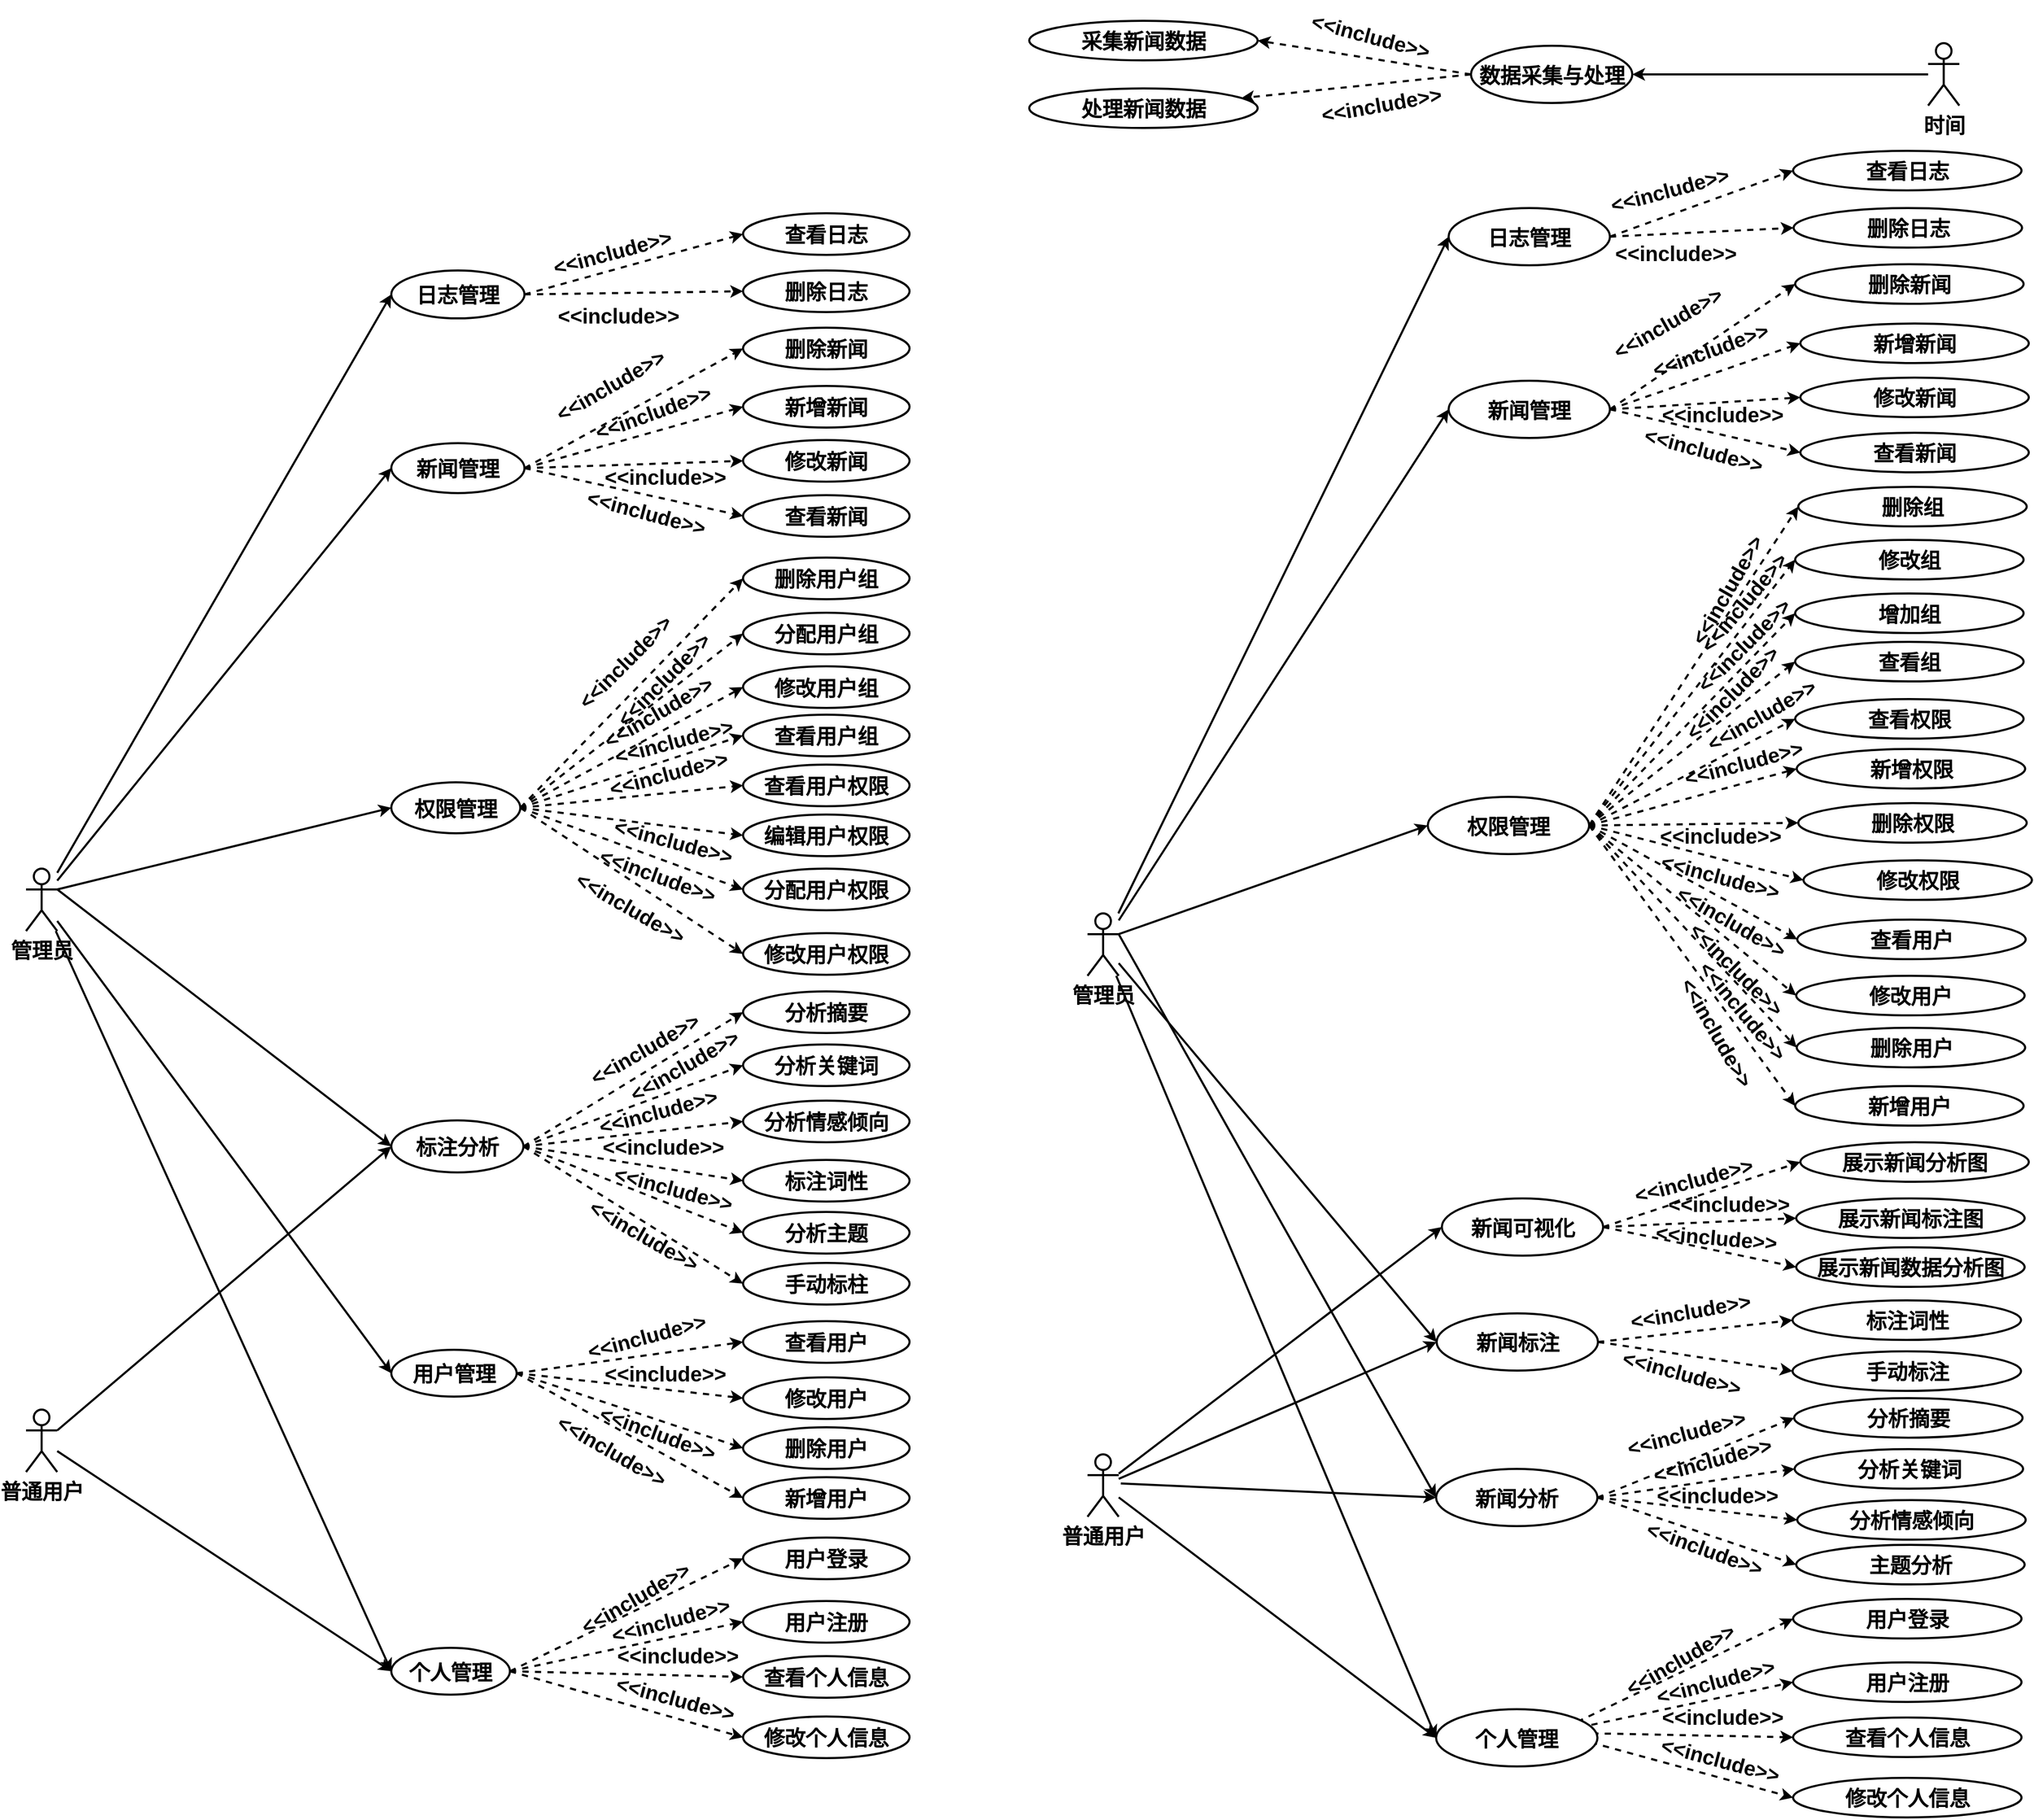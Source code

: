 <mxfile version="26.2.15">
  <diagram name="第 1 页" id="tNIIOWR_oVBMtGQojX32">
    <mxGraphModel dx="3077" dy="2917" grid="0" gridSize="10" guides="1" tooltips="1" connect="1" arrows="1" fold="1" page="0" pageScale="1" pageWidth="827" pageHeight="1169" math="0" shadow="0">
      <root>
        <mxCell id="0" />
        <mxCell id="1" parent="0" />
        <mxCell id="_Iga_zfzMakfGa9zRAI4-32" style="rounded=0;orthogonalLoop=1;jettySize=auto;html=1;entryX=0;entryY=0.5;entryDx=0;entryDy=0;exitX=1;exitY=0.333;exitDx=0;exitDy=0;exitPerimeter=0;fontStyle=1;fontSize=20;strokeWidth=2;" parent="1" source="_Iga_zfzMakfGa9zRAI4-8" target="_Iga_zfzMakfGa9zRAI4-14" edge="1">
          <mxGeometry relative="1" as="geometry" />
        </mxCell>
        <mxCell id="lPRFrRNjKn7Ll8QfIwgm-1" style="rounded=0;orthogonalLoop=1;jettySize=auto;html=1;exitX=1;exitY=0.333;exitDx=0;exitDy=0;exitPerimeter=0;entryX=0;entryY=0.5;entryDx=0;entryDy=0;fontStyle=1;fontSize=20;strokeWidth=2;" parent="1" source="_Iga_zfzMakfGa9zRAI4-8" target="_Iga_zfzMakfGa9zRAI4-38" edge="1">
          <mxGeometry relative="1" as="geometry" />
        </mxCell>
        <mxCell id="M4vis54UrrYnqnbrriGl-36" style="rounded=0;orthogonalLoop=1;jettySize=auto;html=1;entryX=0;entryY=0.5;entryDx=0;entryDy=0;fontSize=20;strokeWidth=2;" parent="1" source="_Iga_zfzMakfGa9zRAI4-8" target="M4vis54UrrYnqnbrriGl-18" edge="1">
          <mxGeometry relative="1" as="geometry" />
        </mxCell>
        <mxCell id="44BCT_Au62cUfSM1vnff-14" style="rounded=0;orthogonalLoop=1;jettySize=auto;html=1;entryX=0;entryY=0.5;entryDx=0;entryDy=0;fontSize=20;strokeWidth=2;" parent="1" source="_Iga_zfzMakfGa9zRAI4-8" target="44BCT_Au62cUfSM1vnff-5" edge="1">
          <mxGeometry relative="1" as="geometry" />
        </mxCell>
        <mxCell id="DKICXCh5Y2UCYJcvNA27-33" style="rounded=0;orthogonalLoop=1;jettySize=auto;html=1;entryX=0;entryY=0.5;entryDx=0;entryDy=0;strokeWidth=2;" parent="1" source="_Iga_zfzMakfGa9zRAI4-8" target="DKICXCh5Y2UCYJcvNA27-22" edge="1">
          <mxGeometry relative="1" as="geometry" />
        </mxCell>
        <mxCell id="DKICXCh5Y2UCYJcvNA27-35" style="rounded=0;orthogonalLoop=1;jettySize=auto;html=1;entryX=0;entryY=0.5;entryDx=0;entryDy=0;strokeWidth=2;" parent="1" source="_Iga_zfzMakfGa9zRAI4-8" target="M4vis54UrrYnqnbrriGl-5" edge="1">
          <mxGeometry relative="1" as="geometry" />
        </mxCell>
        <object label="&lt;div&gt;&lt;span style=&quot;background-color: transparent; color: light-dark(rgb(0, 0, 0), rgb(255, 255, 255));&quot;&gt;管理员&lt;/span&gt;&lt;/div&gt;" id="_Iga_zfzMakfGa9zRAI4-8">
          <mxCell style="shape=umlActor;verticalLabelPosition=bottom;verticalAlign=top;outlineConnect=0;labelBorderColor=none;html=1;fontStyle=1;fontSize=20;strokeWidth=2;" parent="1" vertex="1">
            <mxGeometry x="68" y="43" width="30" height="60" as="geometry" />
          </mxCell>
        </object>
        <mxCell id="_Iga_zfzMakfGa9zRAI4-15" style="rounded=0;orthogonalLoop=1;jettySize=auto;html=1;entryX=0;entryY=0.5;entryDx=0;entryDy=0;fontStyle=1;fontSize=20;strokeWidth=2;" parent="1" source="_Iga_zfzMakfGa9zRAI4-10" target="M4vis54UrrYnqnbrriGl-5" edge="1">
          <mxGeometry relative="1" as="geometry">
            <mxPoint x="419" y="762.5" as="targetPoint" />
          </mxGeometry>
        </mxCell>
        <mxCell id="lPRFrRNjKn7Ll8QfIwgm-2" style="rounded=0;orthogonalLoop=1;jettySize=auto;html=1;exitX=1;exitY=0.333;exitDx=0;exitDy=0;exitPerimeter=0;entryX=0;entryY=0.5;entryDx=0;entryDy=0;fontStyle=1;fontSize=20;strokeWidth=2;" parent="1" source="_Iga_zfzMakfGa9zRAI4-10" target="_Iga_zfzMakfGa9zRAI4-38" edge="1">
          <mxGeometry relative="1" as="geometry">
            <mxPoint x="278" y="143" as="targetPoint" />
          </mxGeometry>
        </mxCell>
        <mxCell id="_Iga_zfzMakfGa9zRAI4-10" value="普通用户" style="shape=umlActor;verticalLabelPosition=bottom;verticalAlign=top;html=1;outlineConnect=0;fontColor=default;labelBackgroundColor=none;labelBorderColor=none;fontStyle=1;fontSize=20;strokeWidth=2;" parent="1" vertex="1">
          <mxGeometry x="68" y="563" width="30" height="60" as="geometry" />
        </mxCell>
        <mxCell id="_Iga_zfzMakfGa9zRAI4-21" style="rounded=0;orthogonalLoop=1;jettySize=auto;html=1;entryX=0;entryY=0.5;entryDx=0;entryDy=0;dashed=1;exitX=1;exitY=0.5;exitDx=0;exitDy=0;fontStyle=1;fontSize=20;strokeWidth=2;" parent="1" source="_Iga_zfzMakfGa9zRAI4-14" target="_Iga_zfzMakfGa9zRAI4-17" edge="1">
          <mxGeometry relative="1" as="geometry">
            <mxPoint x="529" y="20" as="sourcePoint" />
          </mxGeometry>
        </mxCell>
        <mxCell id="_Iga_zfzMakfGa9zRAI4-22" style="rounded=0;orthogonalLoop=1;jettySize=auto;html=1;entryX=0;entryY=0.5;entryDx=0;entryDy=0;dashed=1;exitX=1;exitY=0.5;exitDx=0;exitDy=0;fontColor=default;fontStyle=1;fontSize=20;strokeWidth=2;" parent="1" source="_Iga_zfzMakfGa9zRAI4-14" target="_Iga_zfzMakfGa9zRAI4-18" edge="1">
          <mxGeometry relative="1" as="geometry">
            <mxPoint x="529" y="20" as="sourcePoint" />
          </mxGeometry>
        </mxCell>
        <mxCell id="_Iga_zfzMakfGa9zRAI4-23" style="rounded=0;orthogonalLoop=1;jettySize=auto;html=1;entryX=0;entryY=0.5;entryDx=0;entryDy=0;dashed=1;exitX=1;exitY=0.5;exitDx=0;exitDy=0;fontStyle=1;fontSize=20;strokeWidth=2;" parent="1" source="_Iga_zfzMakfGa9zRAI4-14" target="_Iga_zfzMakfGa9zRAI4-19" edge="1">
          <mxGeometry relative="1" as="geometry">
            <mxPoint x="529" y="20" as="sourcePoint" />
          </mxGeometry>
        </mxCell>
        <mxCell id="_Iga_zfzMakfGa9zRAI4-24" style="rounded=0;orthogonalLoop=1;jettySize=auto;html=1;entryX=0;entryY=0.5;entryDx=0;entryDy=0;dashed=1;exitX=1;exitY=0.5;exitDx=0;exitDy=0;fontStyle=1;fontSize=20;strokeWidth=2;" parent="1" source="_Iga_zfzMakfGa9zRAI4-14" target="_Iga_zfzMakfGa9zRAI4-20" edge="1">
          <mxGeometry relative="1" as="geometry">
            <mxPoint x="529" y="20" as="sourcePoint" />
            <mxPoint x="751" y="110" as="targetPoint" />
          </mxGeometry>
        </mxCell>
        <mxCell id="44BCT_Au62cUfSM1vnff-18" style="rounded=0;orthogonalLoop=1;jettySize=auto;html=1;entryX=0;entryY=0.5;entryDx=0;entryDy=0;exitX=1;exitY=0.5;exitDx=0;exitDy=0;dashed=1;fontStyle=1;fontSize=20;strokeWidth=2;" parent="1" source="_Iga_zfzMakfGa9zRAI4-14" target="44BCT_Au62cUfSM1vnff-16" edge="1">
          <mxGeometry relative="1" as="geometry">
            <mxPoint x="529" y="20" as="sourcePoint" />
          </mxGeometry>
        </mxCell>
        <mxCell id="44BCT_Au62cUfSM1vnff-19" style="rounded=0;orthogonalLoop=1;jettySize=auto;html=1;entryX=0;entryY=0.5;entryDx=0;entryDy=0;dashed=1;exitX=1;exitY=0.5;exitDx=0;exitDy=0;fontStyle=1;fontSize=20;strokeWidth=2;" parent="1" source="_Iga_zfzMakfGa9zRAI4-14" target="44BCT_Au62cUfSM1vnff-17" edge="1">
          <mxGeometry relative="1" as="geometry">
            <mxPoint x="529" y="20" as="sourcePoint" />
          </mxGeometry>
        </mxCell>
        <mxCell id="e_7kDf2DJxPSbMTq2mUC-3" style="rounded=0;orthogonalLoop=1;jettySize=auto;html=1;entryX=0;entryY=0.5;entryDx=0;entryDy=0;exitX=1;exitY=0.5;exitDx=0;exitDy=0;dashed=1;fontStyle=1;fontSize=20;strokeWidth=2;" parent="1" source="_Iga_zfzMakfGa9zRAI4-14" target="e_7kDf2DJxPSbMTq2mUC-2" edge="1">
          <mxGeometry relative="1" as="geometry" />
        </mxCell>
        <mxCell id="_Iga_zfzMakfGa9zRAI4-14" value="权限管理" style="ellipse;whiteSpace=wrap;html=1;align=center;fontStyle=1;fontSize=20;strokeWidth=2;" parent="1" vertex="1">
          <mxGeometry x="419" y="-40" width="124" height="49" as="geometry" />
        </mxCell>
        <mxCell id="_Iga_zfzMakfGa9zRAI4-17" value="删除用户组" style="ellipse;whiteSpace=wrap;html=1;align=center;fontStyle=1;fontSize=20;strokeWidth=2;" parent="1" vertex="1">
          <mxGeometry x="757" y="-256" width="160" height="40" as="geometry" />
        </mxCell>
        <mxCell id="_Iga_zfzMakfGa9zRAI4-18" value="分配用户组" style="ellipse;whiteSpace=wrap;html=1;align=center;fontStyle=1;fontSize=20;strokeWidth=2;" parent="1" vertex="1">
          <mxGeometry x="757" y="-203" width="160" height="40" as="geometry" />
        </mxCell>
        <mxCell id="_Iga_zfzMakfGa9zRAI4-19" value="分配用户权限" style="ellipse;whiteSpace=wrap;html=1;align=center;fontStyle=1;fontSize=20;strokeWidth=2;" parent="1" vertex="1">
          <mxGeometry x="757" y="43" width="160" height="40" as="geometry" />
        </mxCell>
        <mxCell id="_Iga_zfzMakfGa9zRAI4-20" value="修改用户权限" style="ellipse;whiteSpace=wrap;html=1;align=center;fontStyle=1;fontSize=20;strokeWidth=2;" parent="1" vertex="1">
          <mxGeometry x="757" y="105" width="160" height="40" as="geometry" />
        </mxCell>
        <mxCell id="_Iga_zfzMakfGa9zRAI4-27" value="&amp;lt;&amp;lt;include&amp;gt;&amp;gt;" style="text;html=1;align=center;verticalAlign=middle;resizable=0;points=[];autosize=1;strokeColor=none;fillColor=none;rotation=-45;fontStyle=1;fontSize=20;strokeWidth=2;" parent="1" vertex="1">
          <mxGeometry x="579" y="-174" width="128" height="36" as="geometry" />
        </mxCell>
        <mxCell id="_Iga_zfzMakfGa9zRAI4-28" value="&amp;lt;&amp;lt;include&amp;gt;&amp;gt;" style="text;html=1;align=center;verticalAlign=middle;resizable=0;points=[];autosize=1;strokeColor=none;fillColor=none;rotation=30;fontStyle=1;fontSize=20;strokeWidth=2;" parent="1" vertex="1">
          <mxGeometry x="585" y="62" width="128" height="36" as="geometry" />
        </mxCell>
        <mxCell id="_Iga_zfzMakfGa9zRAI4-29" value="&amp;lt;&amp;lt;include&amp;gt;&amp;gt;" style="text;html=1;align=center;verticalAlign=middle;resizable=0;points=[];autosize=1;strokeColor=none;fillColor=none;rotation=20;fontStyle=1;fontSize=20;strokeWidth=2;" parent="1" vertex="1">
          <mxGeometry x="611" y="31" width="128" height="36" as="geometry" />
        </mxCell>
        <mxCell id="_Iga_zfzMakfGa9zRAI4-31" value="&amp;lt;&amp;lt;include&amp;gt;&amp;gt;" style="text;html=1;align=center;verticalAlign=middle;resizable=0;points=[];autosize=1;strokeColor=none;fillColor=none;rotation=-45;fontStyle=1;fontSize=20;strokeWidth=2;" parent="1" vertex="1">
          <mxGeometry x="616" y="-157" width="128" height="36" as="geometry" />
        </mxCell>
        <mxCell id="_Iga_zfzMakfGa9zRAI4-34" style="rounded=0;orthogonalLoop=1;jettySize=auto;html=1;entryX=0;entryY=0.5;entryDx=0;entryDy=0;dashed=1;exitX=1;exitY=0.5;exitDx=0;exitDy=0;fontStyle=1;fontSize=20;strokeWidth=2;" parent="1" source="_Iga_zfzMakfGa9zRAI4-38" target="_Iga_zfzMakfGa9zRAI4-39" edge="1">
          <mxGeometry relative="1" as="geometry" />
        </mxCell>
        <mxCell id="_Iga_zfzMakfGa9zRAI4-35" style="rounded=0;orthogonalLoop=1;jettySize=auto;html=1;entryX=0;entryY=0.5;entryDx=0;entryDy=0;dashed=1;exitX=1;exitY=0.5;exitDx=0;exitDy=0;fontColor=default;fontStyle=1;fontSize=20;strokeWidth=2;" parent="1" source="_Iga_zfzMakfGa9zRAI4-38" target="_Iga_zfzMakfGa9zRAI4-40" edge="1">
          <mxGeometry relative="1" as="geometry" />
        </mxCell>
        <mxCell id="_Iga_zfzMakfGa9zRAI4-36" style="rounded=0;orthogonalLoop=1;jettySize=auto;html=1;entryX=0;entryY=0.5;entryDx=0;entryDy=0;dashed=1;exitX=1;exitY=0.5;exitDx=0;exitDy=0;fontStyle=1;fontSize=20;strokeWidth=2;" parent="1" source="_Iga_zfzMakfGa9zRAI4-38" target="_Iga_zfzMakfGa9zRAI4-41" edge="1">
          <mxGeometry relative="1" as="geometry" />
        </mxCell>
        <mxCell id="_Iga_zfzMakfGa9zRAI4-37" style="rounded=0;orthogonalLoop=1;jettySize=auto;html=1;entryX=0;entryY=0.5;entryDx=0;entryDy=0;dashed=1;exitX=1;exitY=0.5;exitDx=0;exitDy=0;fontStyle=1;fontSize=20;strokeWidth=2;" parent="1" source="_Iga_zfzMakfGa9zRAI4-38" target="_Iga_zfzMakfGa9zRAI4-42" edge="1">
          <mxGeometry relative="1" as="geometry">
            <mxPoint x="565" y="345" as="sourcePoint" />
            <mxPoint x="751" y="395" as="targetPoint" />
          </mxGeometry>
        </mxCell>
        <mxCell id="_Iga_zfzMakfGa9zRAI4-38" value="标注分析" style="ellipse;whiteSpace=wrap;html=1;align=center;fontStyle=1;fontSize=20;strokeWidth=2;" parent="1" vertex="1">
          <mxGeometry x="419" y="285" width="127" height="50" as="geometry" />
        </mxCell>
        <mxCell id="_Iga_zfzMakfGa9zRAI4-39" value="分析关键词" style="ellipse;whiteSpace=wrap;html=1;align=center;fontStyle=1;fontSize=20;strokeWidth=2;" parent="1" vertex="1">
          <mxGeometry x="757" y="212" width="160" height="40" as="geometry" />
        </mxCell>
        <mxCell id="_Iga_zfzMakfGa9zRAI4-40" value="分析情感倾向" style="ellipse;whiteSpace=wrap;html=1;align=center;fontStyle=1;fontSize=20;strokeWidth=2;" parent="1" vertex="1">
          <mxGeometry x="757" y="266" width="160" height="40" as="geometry" />
        </mxCell>
        <mxCell id="_Iga_zfzMakfGa9zRAI4-41" value="标注词性" style="ellipse;whiteSpace=wrap;html=1;align=center;fontStyle=1;fontSize=20;strokeWidth=2;" parent="1" vertex="1">
          <mxGeometry x="757" y="323" width="160" height="40" as="geometry" />
        </mxCell>
        <mxCell id="_Iga_zfzMakfGa9zRAI4-42" value="分析主题" style="ellipse;whiteSpace=wrap;html=1;align=center;fontStyle=1;fontSize=20;strokeWidth=2;" parent="1" vertex="1">
          <mxGeometry x="757" y="373" width="160" height="40" as="geometry" />
        </mxCell>
        <mxCell id="_Iga_zfzMakfGa9zRAI4-43" value="&amp;lt;&amp;lt;include&amp;gt;&amp;gt;" style="text;html=1;align=center;verticalAlign=middle;resizable=0;points=[];autosize=1;strokeColor=none;fillColor=none;rotation=-30;fontStyle=1;fontSize=20;strokeWidth=2;" parent="1" vertex="1">
          <mxGeometry x="598" y="198" width="128" height="36" as="geometry" />
        </mxCell>
        <mxCell id="_Iga_zfzMakfGa9zRAI4-44" value="&amp;lt;&amp;lt;include&amp;gt;&amp;gt;" style="text;html=1;align=center;verticalAlign=middle;resizable=0;points=[];autosize=1;strokeColor=none;fillColor=none;rotation=15;fontStyle=1;fontSize=20;strokeWidth=2;" parent="1" vertex="1">
          <mxGeometry x="626" y="332" width="128" height="36" as="geometry" />
        </mxCell>
        <mxCell id="_Iga_zfzMakfGa9zRAI4-45" value="&amp;lt;&amp;lt;include&amp;gt;&amp;gt;" style="text;html=1;align=center;verticalAlign=middle;resizable=0;points=[];autosize=1;strokeColor=none;fillColor=none;rotation=0;fontStyle=1;fontSize=20;strokeWidth=2;" parent="1" vertex="1">
          <mxGeometry x="616" y="292" width="128" height="36" as="geometry" />
        </mxCell>
        <mxCell id="_Iga_zfzMakfGa9zRAI4-46" value="&amp;lt;&amp;lt;include&amp;gt;&amp;gt;" style="text;html=1;align=center;verticalAlign=middle;resizable=0;points=[];autosize=1;strokeColor=none;fillColor=none;rotation=-15;fontStyle=1;fontSize=20;strokeWidth=2;" parent="1" vertex="1">
          <mxGeometry x="611" y="258" width="128" height="36" as="geometry" />
        </mxCell>
        <mxCell id="M4vis54UrrYnqnbrriGl-1" style="rounded=0;orthogonalLoop=1;jettySize=auto;html=1;entryX=0;entryY=0.5;entryDx=0;entryDy=0;dashed=1;exitX=1;exitY=0.5;exitDx=0;exitDy=0;fontStyle=1;fontSize=20;strokeWidth=2;" parent="1" source="M4vis54UrrYnqnbrriGl-5" target="M4vis54UrrYnqnbrriGl-6" edge="1">
          <mxGeometry relative="1" as="geometry" />
        </mxCell>
        <mxCell id="M4vis54UrrYnqnbrriGl-2" style="rounded=0;orthogonalLoop=1;jettySize=auto;html=1;entryX=0;entryY=0.5;entryDx=0;entryDy=0;dashed=1;exitX=1;exitY=0.5;exitDx=0;exitDy=0;fontColor=default;fontStyle=1;fontSize=20;strokeWidth=2;" parent="1" source="M4vis54UrrYnqnbrriGl-5" target="M4vis54UrrYnqnbrriGl-7" edge="1">
          <mxGeometry relative="1" as="geometry" />
        </mxCell>
        <mxCell id="M4vis54UrrYnqnbrriGl-3" style="rounded=0;orthogonalLoop=1;jettySize=auto;html=1;entryX=0;entryY=0.5;entryDx=0;entryDy=0;dashed=1;exitX=1;exitY=0.5;exitDx=0;exitDy=0;fontStyle=1;fontSize=20;strokeWidth=2;" parent="1" source="M4vis54UrrYnqnbrriGl-5" target="M4vis54UrrYnqnbrriGl-8" edge="1">
          <mxGeometry relative="1" as="geometry" />
        </mxCell>
        <mxCell id="M4vis54UrrYnqnbrriGl-4" style="rounded=0;orthogonalLoop=1;jettySize=auto;html=1;entryX=0;entryY=0.5;entryDx=0;entryDy=0;dashed=1;exitX=1;exitY=0.5;exitDx=0;exitDy=0;fontStyle=1;fontSize=20;strokeWidth=2;" parent="1" source="M4vis54UrrYnqnbrriGl-5" target="M4vis54UrrYnqnbrriGl-9" edge="1">
          <mxGeometry relative="1" as="geometry">
            <mxPoint x="578.5" y="832" as="sourcePoint" />
            <mxPoint x="764.5" y="882" as="targetPoint" />
          </mxGeometry>
        </mxCell>
        <mxCell id="M4vis54UrrYnqnbrriGl-5" value="个人管理" style="ellipse;whiteSpace=wrap;html=1;align=center;fontStyle=1;fontSize=20;strokeWidth=2;" parent="1" vertex="1">
          <mxGeometry x="419" y="792" width="114" height="45" as="geometry" />
        </mxCell>
        <mxCell id="M4vis54UrrYnqnbrriGl-6" value="用户登录" style="ellipse;whiteSpace=wrap;html=1;align=center;fontStyle=1;fontSize=20;strokeWidth=2;" parent="1" vertex="1">
          <mxGeometry x="757" y="686" width="160" height="40" as="geometry" />
        </mxCell>
        <mxCell id="M4vis54UrrYnqnbrriGl-7" value="用户注册" style="ellipse;whiteSpace=wrap;html=1;align=center;fontStyle=1;fontSize=20;strokeWidth=2;" parent="1" vertex="1">
          <mxGeometry x="757" y="747" width="160" height="40" as="geometry" />
        </mxCell>
        <mxCell id="M4vis54UrrYnqnbrriGl-8" value="查看个人信息" style="ellipse;whiteSpace=wrap;html=1;align=center;fontStyle=1;fontSize=20;strokeWidth=2;" parent="1" vertex="1">
          <mxGeometry x="757" y="800" width="160" height="40" as="geometry" />
        </mxCell>
        <mxCell id="M4vis54UrrYnqnbrriGl-9" value="修改个人信息" style="ellipse;whiteSpace=wrap;html=1;align=center;fontStyle=1;fontSize=20;strokeWidth=2;" parent="1" vertex="1">
          <mxGeometry x="757" y="858" width="160" height="40" as="geometry" />
        </mxCell>
        <mxCell id="M4vis54UrrYnqnbrriGl-10" value="&amp;lt;&amp;lt;include&amp;gt;&amp;gt;" style="text;html=1;align=center;verticalAlign=middle;resizable=0;points=[];autosize=1;strokeColor=none;fillColor=none;rotation=-30;fontStyle=1;fontSize=20;strokeWidth=2;" parent="1" vertex="1">
          <mxGeometry x="588.5" y="726" width="128" height="36" as="geometry" />
        </mxCell>
        <mxCell id="M4vis54UrrYnqnbrriGl-11" value="&amp;lt;&amp;lt;include&amp;gt;&amp;gt;" style="text;html=1;align=center;verticalAlign=middle;resizable=0;points=[];autosize=1;strokeColor=none;fillColor=none;rotation=15;fontStyle=1;fontSize=20;strokeWidth=2;" parent="1" vertex="1">
          <mxGeometry x="627.5" y="822" width="128" height="36" as="geometry" />
        </mxCell>
        <mxCell id="M4vis54UrrYnqnbrriGl-12" value="&amp;lt;&amp;lt;include&amp;gt;&amp;gt;" style="text;html=1;align=center;verticalAlign=middle;resizable=0;points=[];autosize=1;strokeColor=none;fillColor=none;rotation=0;fontStyle=1;fontSize=20;strokeWidth=2;" parent="1" vertex="1">
          <mxGeometry x="629.5" y="781" width="128" height="36" as="geometry" />
        </mxCell>
        <mxCell id="M4vis54UrrYnqnbrriGl-13" value="&amp;lt;&amp;lt;include&amp;gt;&amp;gt;" style="text;html=1;align=center;verticalAlign=middle;resizable=0;points=[];autosize=1;strokeColor=none;fillColor=none;rotation=-15;fontStyle=1;fontSize=20;strokeWidth=2;" parent="1" vertex="1">
          <mxGeometry x="622.5" y="747" width="128" height="36" as="geometry" />
        </mxCell>
        <mxCell id="M4vis54UrrYnqnbrriGl-14" style="rounded=0;orthogonalLoop=1;jettySize=auto;html=1;entryX=0;entryY=0.5;entryDx=0;entryDy=0;dashed=1;exitX=1;exitY=0.5;exitDx=0;exitDy=0;fontStyle=1;fontSize=20;strokeWidth=2;" parent="1" source="M4vis54UrrYnqnbrriGl-18" target="M4vis54UrrYnqnbrriGl-19" edge="1">
          <mxGeometry relative="1" as="geometry" />
        </mxCell>
        <mxCell id="M4vis54UrrYnqnbrriGl-17" style="rounded=0;orthogonalLoop=1;jettySize=auto;html=1;entryX=0;entryY=0.5;entryDx=0;entryDy=0;dashed=1;exitX=1;exitY=0.5;exitDx=0;exitDy=0;fontStyle=1;fontSize=20;strokeWidth=2;" parent="1" source="M4vis54UrrYnqnbrriGl-18" target="M4vis54UrrYnqnbrriGl-22" edge="1">
          <mxGeometry relative="1" as="geometry">
            <mxPoint x="563" y="-543" as="sourcePoint" />
            <mxPoint x="749" y="-493" as="targetPoint" />
          </mxGeometry>
        </mxCell>
        <mxCell id="M4vis54UrrYnqnbrriGl-18" value="日志管理" style="ellipse;whiteSpace=wrap;html=1;align=center;fontStyle=1;fontSize=20;strokeWidth=2;" parent="1" vertex="1">
          <mxGeometry x="419" y="-532" width="128" height="46" as="geometry" />
        </mxCell>
        <mxCell id="M4vis54UrrYnqnbrriGl-19" value="查看日志" style="ellipse;whiteSpace=wrap;html=1;align=center;fontStyle=1;fontSize=20;strokeWidth=2;" parent="1" vertex="1">
          <mxGeometry x="757" y="-587" width="160" height="40" as="geometry" />
        </mxCell>
        <mxCell id="M4vis54UrrYnqnbrriGl-22" value="删除日志" style="ellipse;whiteSpace=wrap;html=1;align=center;fontStyle=1;fontSize=20;strokeWidth=2;" parent="1" vertex="1">
          <mxGeometry x="757" y="-532" width="160" height="40" as="geometry" />
        </mxCell>
        <mxCell id="M4vis54UrrYnqnbrriGl-23" value="&amp;lt;&amp;lt;include&amp;gt;&amp;gt;" style="text;html=1;align=center;verticalAlign=middle;resizable=0;points=[];autosize=1;strokeColor=none;fillColor=none;rotation=-15;fontStyle=1;fontSize=20;strokeWidth=2;" parent="1" vertex="1">
          <mxGeometry x="567" y="-568" width="128" height="36" as="geometry" />
        </mxCell>
        <mxCell id="M4vis54UrrYnqnbrriGl-24" value="&amp;lt;&amp;lt;include&amp;gt;&amp;gt;" style="text;html=1;align=center;verticalAlign=middle;resizable=0;points=[];autosize=1;strokeColor=none;fillColor=none;rotation=0;fontStyle=1;fontSize=20;strokeWidth=2;" parent="1" vertex="1">
          <mxGeometry x="573" y="-507" width="128" height="36" as="geometry" />
        </mxCell>
        <mxCell id="M4vis54UrrYnqnbrriGl-27" value="分析摘要" style="ellipse;whiteSpace=wrap;html=1;align=center;fontStyle=1;fontSize=20;strokeWidth=2;" parent="1" vertex="1">
          <mxGeometry x="757" y="161" width="160" height="40" as="geometry" />
        </mxCell>
        <mxCell id="M4vis54UrrYnqnbrriGl-28" style="rounded=0;orthogonalLoop=1;jettySize=auto;html=1;entryX=0;entryY=0.5;entryDx=0;entryDy=0;dashed=1;exitX=1;exitY=0.5;exitDx=0;exitDy=0;fontStyle=1;fontSize=20;strokeWidth=2;" parent="1" source="_Iga_zfzMakfGa9zRAI4-38" target="M4vis54UrrYnqnbrriGl-27" edge="1">
          <mxGeometry relative="1" as="geometry">
            <mxPoint x="519" y="275" as="sourcePoint" />
            <mxPoint x="705" y="165" as="targetPoint" />
          </mxGeometry>
        </mxCell>
        <mxCell id="M4vis54UrrYnqnbrriGl-29" value="&amp;lt;&amp;lt;include&amp;gt;&amp;gt;" style="text;html=1;align=center;verticalAlign=middle;resizable=0;points=[];autosize=1;strokeColor=none;fillColor=none;rotation=-30;fontStyle=1;fontSize=20;strokeWidth=2;" parent="1" vertex="1">
          <mxGeometry x="636" y="214" width="128" height="36" as="geometry" />
        </mxCell>
        <mxCell id="M4vis54UrrYnqnbrriGl-31" value="手动标柱" style="ellipse;whiteSpace=wrap;html=1;align=center;fontStyle=1;fontSize=20;strokeWidth=2;" parent="1" vertex="1">
          <mxGeometry x="757" y="422" width="160" height="40" as="geometry" />
        </mxCell>
        <mxCell id="M4vis54UrrYnqnbrriGl-32" style="rounded=0;orthogonalLoop=1;jettySize=auto;html=1;entryX=0;entryY=0.5;entryDx=0;entryDy=0;dashed=1;exitX=1;exitY=0.5;exitDx=0;exitDy=0;fontStyle=1;fontSize=20;strokeWidth=2;" parent="1" source="_Iga_zfzMakfGa9zRAI4-38" target="M4vis54UrrYnqnbrriGl-31" edge="1">
          <mxGeometry relative="1" as="geometry">
            <mxPoint x="529" y="335" as="sourcePoint" />
            <mxPoint x="715" y="390" as="targetPoint" />
          </mxGeometry>
        </mxCell>
        <mxCell id="M4vis54UrrYnqnbrriGl-33" value="&amp;lt;&amp;lt;include&amp;gt;&amp;gt;" style="text;html=1;align=center;verticalAlign=middle;resizable=0;points=[];autosize=1;strokeColor=none;fillColor=none;rotation=30;fontStyle=1;fontSize=20;strokeWidth=2;" parent="1" vertex="1">
          <mxGeometry x="598" y="377" width="128" height="36" as="geometry" />
        </mxCell>
        <mxCell id="44BCT_Au62cUfSM1vnff-1" style="rounded=0;orthogonalLoop=1;jettySize=auto;html=1;entryX=0;entryY=0.5;entryDx=0;entryDy=0;dashed=1;exitX=1;exitY=0.5;exitDx=0;exitDy=0;fontStyle=1;fontSize=20;strokeWidth=2;" parent="1" source="44BCT_Au62cUfSM1vnff-5" target="44BCT_Au62cUfSM1vnff-6" edge="1">
          <mxGeometry relative="1" as="geometry" />
        </mxCell>
        <mxCell id="44BCT_Au62cUfSM1vnff-2" style="rounded=0;orthogonalLoop=1;jettySize=auto;html=1;entryX=0;entryY=0.5;entryDx=0;entryDy=0;dashed=1;exitX=1;exitY=0.5;exitDx=0;exitDy=0;fontColor=default;fontStyle=1;fontSize=20;strokeWidth=2;" parent="1" source="44BCT_Au62cUfSM1vnff-5" target="44BCT_Au62cUfSM1vnff-7" edge="1">
          <mxGeometry relative="1" as="geometry" />
        </mxCell>
        <mxCell id="44BCT_Au62cUfSM1vnff-3" style="rounded=0;orthogonalLoop=1;jettySize=auto;html=1;entryX=0;entryY=0.5;entryDx=0;entryDy=0;dashed=1;exitX=1;exitY=0.5;exitDx=0;exitDy=0;fontStyle=1;fontSize=20;strokeWidth=2;" parent="1" source="44BCT_Au62cUfSM1vnff-5" target="44BCT_Au62cUfSM1vnff-8" edge="1">
          <mxGeometry relative="1" as="geometry" />
        </mxCell>
        <mxCell id="44BCT_Au62cUfSM1vnff-4" style="rounded=0;orthogonalLoop=1;jettySize=auto;html=1;entryX=0;entryY=0.5;entryDx=0;entryDy=0;dashed=1;exitX=1;exitY=0.5;exitDx=0;exitDy=0;fontStyle=1;fontSize=20;strokeWidth=2;" parent="1" source="44BCT_Au62cUfSM1vnff-5" target="44BCT_Au62cUfSM1vnff-9" edge="1">
          <mxGeometry relative="1" as="geometry">
            <mxPoint x="549" y="-323" as="sourcePoint" />
            <mxPoint x="735" y="-273" as="targetPoint" />
          </mxGeometry>
        </mxCell>
        <mxCell id="44BCT_Au62cUfSM1vnff-5" value="新闻管理" style="ellipse;whiteSpace=wrap;html=1;align=center;labelBackgroundColor=default;fontStyle=1;fontSize=20;strokeColor=default;verticalAlign=middle;fontFamily=Helvetica;fontColor=default;fillColor=default;strokeWidth=2;" parent="1" vertex="1">
          <mxGeometry x="419" y="-366" width="128" height="48" as="geometry" />
        </mxCell>
        <mxCell id="44BCT_Au62cUfSM1vnff-6" value="删除新闻" style="ellipse;whiteSpace=wrap;html=1;align=center;fontStyle=1;fontSize=20;strokeWidth=2;" parent="1" vertex="1">
          <mxGeometry x="757" y="-477" width="160" height="40" as="geometry" />
        </mxCell>
        <mxCell id="44BCT_Au62cUfSM1vnff-7" value="新增新闻" style="ellipse;whiteSpace=wrap;html=1;align=center;fontStyle=1;fontSize=20;strokeWidth=2;" parent="1" vertex="1">
          <mxGeometry x="757" y="-421" width="160" height="40" as="geometry" />
        </mxCell>
        <mxCell id="44BCT_Au62cUfSM1vnff-8" value="修改新闻" style="ellipse;whiteSpace=wrap;html=1;align=center;fontStyle=1;fontSize=20;strokeWidth=2;" parent="1" vertex="1">
          <mxGeometry x="757" y="-369" width="160" height="40" as="geometry" />
        </mxCell>
        <mxCell id="44BCT_Au62cUfSM1vnff-9" value="查看新闻" style="ellipse;whiteSpace=wrap;html=1;align=center;fontStyle=1;fontSize=20;strokeWidth=2;" parent="1" vertex="1">
          <mxGeometry x="757" y="-316" width="160" height="40" as="geometry" />
        </mxCell>
        <mxCell id="44BCT_Au62cUfSM1vnff-10" value="&amp;lt;&amp;lt;include&amp;gt;&amp;gt;" style="text;html=1;align=center;verticalAlign=middle;resizable=0;points=[];autosize=1;strokeColor=none;fillColor=none;rotation=-30;fontStyle=1;fontSize=20;strokeWidth=2;" parent="1" vertex="1">
          <mxGeometry x="565" y="-440" width="128" height="36" as="geometry" />
        </mxCell>
        <mxCell id="44BCT_Au62cUfSM1vnff-11" value="&amp;lt;&amp;lt;include&amp;gt;&amp;gt;" style="text;html=1;align=center;verticalAlign=middle;resizable=0;points=[];autosize=1;strokeColor=none;fillColor=none;rotation=15;fontStyle=1;fontSize=20;strokeWidth=2;" parent="1" vertex="1">
          <mxGeometry x="600" y="-318" width="128" height="36" as="geometry" />
        </mxCell>
        <mxCell id="44BCT_Au62cUfSM1vnff-12" value="&amp;lt;&amp;lt;include&amp;gt;&amp;gt;" style="text;html=1;align=center;verticalAlign=middle;resizable=0;points=[];autosize=1;strokeColor=none;fillColor=none;rotation=0;fontStyle=1;fontSize=20;strokeWidth=2;" parent="1" vertex="1">
          <mxGeometry x="618" y="-352" width="128" height="36" as="geometry" />
        </mxCell>
        <mxCell id="44BCT_Au62cUfSM1vnff-13" value="&amp;lt;&amp;lt;include&amp;gt;&amp;gt;" style="text;html=1;align=center;verticalAlign=middle;resizable=0;points=[];autosize=1;strokeColor=none;fillColor=none;rotation=-20;fontStyle=1;fontSize=20;strokeWidth=2;" parent="1" vertex="1">
          <mxGeometry x="606" y="-414" width="128" height="36" as="geometry" />
        </mxCell>
        <mxCell id="44BCT_Au62cUfSM1vnff-16" value="修改用户组" style="ellipse;whiteSpace=wrap;html=1;align=center;fontStyle=1;fontSize=20;strokeWidth=2;" parent="1" vertex="1">
          <mxGeometry x="757" y="-151.5" width="160" height="40" as="geometry" />
        </mxCell>
        <mxCell id="44BCT_Au62cUfSM1vnff-17" value="编辑用户权限" style="ellipse;whiteSpace=wrap;html=1;align=center;fontStyle=1;fontSize=20;strokeWidth=2;" parent="1" vertex="1">
          <mxGeometry x="757" y="-9" width="160" height="40" as="geometry" />
        </mxCell>
        <mxCell id="44BCT_Au62cUfSM1vnff-20" value="&amp;lt;&amp;lt;include&amp;gt;&amp;gt;" style="text;html=1;align=center;verticalAlign=middle;resizable=0;points=[];autosize=1;strokeColor=none;fillColor=none;rotation=15;dashed=1;fontStyle=1;fontSize=20;strokeWidth=2;" parent="1" vertex="1">
          <mxGeometry x="626" y="-2" width="128" height="36" as="geometry" />
        </mxCell>
        <mxCell id="44BCT_Au62cUfSM1vnff-21" value="&amp;lt;&amp;lt;include&amp;gt;&amp;gt;" style="text;html=1;align=center;verticalAlign=middle;resizable=0;points=[];autosize=1;strokeColor=none;fillColor=none;rotation=-30;fontStyle=1;fontSize=20;strokeWidth=2;" parent="1" vertex="1">
          <mxGeometry x="611" y="-126" width="128" height="36" as="geometry" />
        </mxCell>
        <mxCell id="e_7kDf2DJxPSbMTq2mUC-1" value="查看用户组" style="ellipse;whiteSpace=wrap;html=1;align=center;fontStyle=1;fontSize=20;strokeWidth=2;" parent="1" vertex="1">
          <mxGeometry x="757" y="-105" width="160" height="40" as="geometry" />
        </mxCell>
        <mxCell id="e_7kDf2DJxPSbMTq2mUC-2" value="查看用户权限" style="ellipse;whiteSpace=wrap;html=1;align=center;fontStyle=1;fontSize=20;strokeWidth=2;" parent="1" vertex="1">
          <mxGeometry x="757" y="-57" width="160" height="40" as="geometry" />
        </mxCell>
        <mxCell id="e_7kDf2DJxPSbMTq2mUC-4" style="rounded=0;orthogonalLoop=1;jettySize=auto;html=1;entryX=0;entryY=0.5;entryDx=0;entryDy=0;exitX=1;exitY=0.5;exitDx=0;exitDy=0;dashed=1;fontStyle=1;fontSize=20;strokeWidth=2;" parent="1" source="_Iga_zfzMakfGa9zRAI4-14" target="e_7kDf2DJxPSbMTq2mUC-1" edge="1">
          <mxGeometry relative="1" as="geometry">
            <mxPoint x="529" y="29" as="sourcePoint" />
            <mxPoint x="715" y="-43" as="targetPoint" />
          </mxGeometry>
        </mxCell>
        <mxCell id="e_7kDf2DJxPSbMTq2mUC-5" value="&amp;lt;&amp;lt;include&amp;gt;&amp;gt;" style="text;html=1;align=center;verticalAlign=middle;resizable=0;points=[];autosize=1;strokeColor=none;fillColor=none;rotation=-15;fontStyle=1;fontSize=20;strokeWidth=2;" parent="1" vertex="1">
          <mxGeometry x="621" y="-67" width="128" height="36" as="geometry" />
        </mxCell>
        <mxCell id="e_7kDf2DJxPSbMTq2mUC-6" value="&amp;lt;&amp;lt;include&amp;gt;&amp;gt;" style="text;html=1;align=center;verticalAlign=middle;resizable=0;points=[];autosize=1;strokeColor=none;fillColor=none;rotation=-15;fontStyle=1;fontSize=20;strokeWidth=2;" parent="1" vertex="1">
          <mxGeometry x="626" y="-98" width="128" height="36" as="geometry" />
        </mxCell>
        <mxCell id="DKICXCh5Y2UCYJcvNA27-20" style="rounded=0;orthogonalLoop=1;jettySize=auto;html=1;entryX=0;entryY=0.5;entryDx=0;entryDy=0;dashed=1;exitX=1;exitY=0.5;exitDx=0;exitDy=0;fontStyle=1;fontSize=20;strokeWidth=2;" parent="1" source="DKICXCh5Y2UCYJcvNA27-22" target="DKICXCh5Y2UCYJcvNA27-23" edge="1">
          <mxGeometry relative="1" as="geometry" />
        </mxCell>
        <mxCell id="DKICXCh5Y2UCYJcvNA27-21" style="rounded=0;orthogonalLoop=1;jettySize=auto;html=1;entryX=0;entryY=0.5;entryDx=0;entryDy=0;dashed=1;exitX=1;exitY=0.5;exitDx=0;exitDy=0;fontStyle=1;fontSize=20;strokeWidth=2;" parent="1" source="DKICXCh5Y2UCYJcvNA27-22" target="DKICXCh5Y2UCYJcvNA27-24" edge="1">
          <mxGeometry relative="1" as="geometry">
            <mxPoint x="567" y="548" as="sourcePoint" />
            <mxPoint x="753" y="598" as="targetPoint" />
          </mxGeometry>
        </mxCell>
        <mxCell id="DKICXCh5Y2UCYJcvNA27-22" value="用户管理" style="ellipse;whiteSpace=wrap;html=1;align=center;fontStyle=1;fontSize=20;strokeWidth=2;" parent="1" vertex="1">
          <mxGeometry x="419" y="505.5" width="120.5" height="45" as="geometry" />
        </mxCell>
        <mxCell id="DKICXCh5Y2UCYJcvNA27-23" value="查看用户" style="ellipse;whiteSpace=wrap;html=1;align=center;fontStyle=1;fontSize=20;strokeWidth=2;" parent="1" vertex="1">
          <mxGeometry x="757" y="478" width="160" height="40" as="geometry" />
        </mxCell>
        <mxCell id="DKICXCh5Y2UCYJcvNA27-24" value="修改用户" style="ellipse;whiteSpace=wrap;html=1;align=center;fontStyle=1;fontSize=20;strokeWidth=2;" parent="1" vertex="1">
          <mxGeometry x="757" y="532" width="160" height="40" as="geometry" />
        </mxCell>
        <mxCell id="DKICXCh5Y2UCYJcvNA27-25" value="&amp;lt;&amp;lt;include&amp;gt;&amp;gt;" style="text;html=1;align=center;verticalAlign=middle;resizable=0;points=[];autosize=1;strokeColor=none;fillColor=none;rotation=0;fontStyle=1;fontSize=20;strokeWidth=2;" parent="1" vertex="1">
          <mxGeometry x="618" y="510" width="128" height="36" as="geometry" />
        </mxCell>
        <mxCell id="DKICXCh5Y2UCYJcvNA27-26" value="&amp;lt;&amp;lt;include&amp;gt;&amp;gt;" style="text;html=1;align=center;verticalAlign=middle;resizable=0;points=[];autosize=1;strokeColor=none;fillColor=none;rotation=-15;fontStyle=1;fontSize=20;strokeWidth=2;" parent="1" vertex="1">
          <mxGeometry x="600" y="474" width="128" height="36" as="geometry" />
        </mxCell>
        <mxCell id="DKICXCh5Y2UCYJcvNA27-27" style="rounded=0;orthogonalLoop=1;jettySize=auto;html=1;entryX=0;entryY=0.5;entryDx=0;entryDy=0;dashed=1;exitX=1;exitY=0.5;exitDx=0;exitDy=0;fontStyle=1;fontSize=20;strokeWidth=2;" parent="1" source="DKICXCh5Y2UCYJcvNA27-22" target="DKICXCh5Y2UCYJcvNA27-28" edge="1">
          <mxGeometry relative="1" as="geometry">
            <mxPoint x="525" y="625" as="sourcePoint" />
            <mxPoint x="757" y="695" as="targetPoint" />
          </mxGeometry>
        </mxCell>
        <mxCell id="DKICXCh5Y2UCYJcvNA27-28" value="新增用户" style="ellipse;whiteSpace=wrap;html=1;align=center;fontStyle=1;fontSize=20;strokeWidth=2;" parent="1" vertex="1">
          <mxGeometry x="757" y="628" width="160" height="40" as="geometry" />
        </mxCell>
        <mxCell id="DKICXCh5Y2UCYJcvNA27-29" value="&amp;lt;&amp;lt;include&amp;gt;&amp;gt;" style="text;html=1;align=center;verticalAlign=middle;resizable=0;points=[];autosize=1;strokeColor=none;fillColor=none;rotation=20;fontStyle=1;fontSize=20;strokeWidth=2;" parent="1" vertex="1">
          <mxGeometry x="611" y="567" width="128" height="36" as="geometry" />
        </mxCell>
        <mxCell id="DKICXCh5Y2UCYJcvNA27-30" style="rounded=0;orthogonalLoop=1;jettySize=auto;html=1;entryX=0;entryY=0.5;entryDx=0;entryDy=0;dashed=1;exitX=1;exitY=0.5;exitDx=0;exitDy=0;fontStyle=1;fontSize=20;strokeWidth=2;" parent="1" source="DKICXCh5Y2UCYJcvNA27-22" target="DKICXCh5Y2UCYJcvNA27-31" edge="1">
          <mxGeometry relative="1" as="geometry">
            <mxPoint x="523" y="577" as="sourcePoint" />
            <mxPoint x="755" y="647" as="targetPoint" />
          </mxGeometry>
        </mxCell>
        <mxCell id="DKICXCh5Y2UCYJcvNA27-31" value="删除用户" style="ellipse;whiteSpace=wrap;html=1;align=center;fontStyle=1;fontSize=20;strokeWidth=2;" parent="1" vertex="1">
          <mxGeometry x="757" y="580" width="160" height="40" as="geometry" />
        </mxCell>
        <mxCell id="DKICXCh5Y2UCYJcvNA27-32" value="&amp;lt;&amp;lt;include&amp;gt;&amp;gt;" style="text;html=1;align=center;verticalAlign=middle;resizable=0;points=[];autosize=1;strokeColor=none;fillColor=none;rotation=30;fontStyle=1;fontSize=20;strokeWidth=2;" parent="1" vertex="1">
          <mxGeometry x="567" y="584" width="128" height="36" as="geometry" />
        </mxCell>
        <mxCell id="Qf7f6KWwsMUeAMiCoD2I-1" style="rounded=0;orthogonalLoop=1;jettySize=auto;html=1;entryX=0;entryY=0.5;entryDx=0;entryDy=0;exitX=1;exitY=0.333;exitDx=0;exitDy=0;exitPerimeter=0;fontStyle=1;fontSize=20;strokeWidth=2;" edge="1" parent="1" source="Qf7f6KWwsMUeAMiCoD2I-7" target="Qf7f6KWwsMUeAMiCoD2I-18">
          <mxGeometry relative="1" as="geometry" />
        </mxCell>
        <mxCell id="Qf7f6KWwsMUeAMiCoD2I-2" style="rounded=0;orthogonalLoop=1;jettySize=auto;html=1;exitX=1;exitY=0.333;exitDx=0;exitDy=0;exitPerimeter=0;entryX=0;entryY=0.5;entryDx=0;entryDy=0;fontStyle=1;fontSize=20;strokeWidth=2;" edge="1" parent="1" source="Qf7f6KWwsMUeAMiCoD2I-7" target="Qf7f6KWwsMUeAMiCoD2I-31">
          <mxGeometry relative="1" as="geometry" />
        </mxCell>
        <mxCell id="Qf7f6KWwsMUeAMiCoD2I-3" style="rounded=0;orthogonalLoop=1;jettySize=auto;html=1;entryX=0;entryY=0.5;entryDx=0;entryDy=0;fontSize=20;strokeWidth=2;" edge="1" parent="1" source="Qf7f6KWwsMUeAMiCoD2I-7" target="Qf7f6KWwsMUeAMiCoD2I-55">
          <mxGeometry relative="1" as="geometry" />
        </mxCell>
        <mxCell id="Qf7f6KWwsMUeAMiCoD2I-4" style="rounded=0;orthogonalLoop=1;jettySize=auto;html=1;entryX=0;entryY=0.5;entryDx=0;entryDy=0;fontSize=20;strokeWidth=2;" edge="1" parent="1" source="Qf7f6KWwsMUeAMiCoD2I-7" target="Qf7f6KWwsMUeAMiCoD2I-70">
          <mxGeometry relative="1" as="geometry" />
        </mxCell>
        <mxCell id="Qf7f6KWwsMUeAMiCoD2I-6" style="rounded=0;orthogonalLoop=1;jettySize=auto;html=1;entryX=0;entryY=0.5;entryDx=0;entryDy=0;strokeWidth=2;" edge="1" parent="1" source="Qf7f6KWwsMUeAMiCoD2I-7" target="Qf7f6KWwsMUeAMiCoD2I-44">
          <mxGeometry relative="1" as="geometry">
            <mxPoint x="1103" y="191" as="sourcePoint" />
          </mxGeometry>
        </mxCell>
        <mxCell id="Qf7f6KWwsMUeAMiCoD2I-147" style="rounded=0;orthogonalLoop=1;jettySize=auto;html=1;entryX=0;entryY=0.5;entryDx=0;entryDy=0;strokeWidth=2;" edge="1" parent="1" source="Qf7f6KWwsMUeAMiCoD2I-7" target="Qf7f6KWwsMUeAMiCoD2I-139">
          <mxGeometry relative="1" as="geometry" />
        </mxCell>
        <object label="&lt;div&gt;&lt;span style=&quot;background-color: transparent; color: light-dark(rgb(0, 0, 0), rgb(255, 255, 255));&quot;&gt;管理员&lt;/span&gt;&lt;/div&gt;" id="Qf7f6KWwsMUeAMiCoD2I-7">
          <mxCell style="shape=umlActor;verticalLabelPosition=bottom;verticalAlign=top;outlineConnect=0;labelBorderColor=none;html=1;fontStyle=1;fontSize=20;strokeWidth=2;" vertex="1" parent="1">
            <mxGeometry x="1088" y="86" width="30" height="60" as="geometry" />
          </mxCell>
        </object>
        <mxCell id="Qf7f6KWwsMUeAMiCoD2I-8" style="rounded=0;orthogonalLoop=1;jettySize=auto;html=1;entryX=0;entryY=0.5;entryDx=0;entryDy=0;fontStyle=1;fontSize=20;strokeWidth=2;" edge="1" parent="1" source="Qf7f6KWwsMUeAMiCoD2I-10" target="Qf7f6KWwsMUeAMiCoD2I-44">
          <mxGeometry relative="1" as="geometry">
            <mxPoint x="1439" y="805.5" as="targetPoint" />
          </mxGeometry>
        </mxCell>
        <mxCell id="Qf7f6KWwsMUeAMiCoD2I-9" style="rounded=0;orthogonalLoop=1;jettySize=auto;html=1;entryX=0;entryY=0.5;entryDx=0;entryDy=0;fontStyle=1;fontSize=20;strokeWidth=2;" edge="1" parent="1" target="Qf7f6KWwsMUeAMiCoD2I-31">
          <mxGeometry relative="1" as="geometry">
            <mxPoint x="1298" y="186" as="targetPoint" />
            <mxPoint x="1120" y="634" as="sourcePoint" />
          </mxGeometry>
        </mxCell>
        <mxCell id="Qf7f6KWwsMUeAMiCoD2I-137" style="rounded=0;orthogonalLoop=1;jettySize=auto;html=1;entryX=0;entryY=0.5;entryDx=0;entryDy=0;strokeWidth=2;" edge="1" parent="1" source="Qf7f6KWwsMUeAMiCoD2I-10" target="Qf7f6KWwsMUeAMiCoD2I-122">
          <mxGeometry relative="1" as="geometry" />
        </mxCell>
        <mxCell id="Qf7f6KWwsMUeAMiCoD2I-148" style="rounded=0;orthogonalLoop=1;jettySize=auto;html=1;entryX=0;entryY=0.5;entryDx=0;entryDy=0;strokeWidth=2;" edge="1" parent="1" source="Qf7f6KWwsMUeAMiCoD2I-10" target="Qf7f6KWwsMUeAMiCoD2I-139">
          <mxGeometry relative="1" as="geometry" />
        </mxCell>
        <mxCell id="Qf7f6KWwsMUeAMiCoD2I-10" value="普通用户" style="shape=umlActor;verticalLabelPosition=bottom;verticalAlign=top;html=1;outlineConnect=0;fontColor=default;labelBackgroundColor=none;labelBorderColor=none;fontStyle=1;fontSize=20;strokeWidth=2;" vertex="1" parent="1">
          <mxGeometry x="1088" y="606" width="30" height="60" as="geometry" />
        </mxCell>
        <mxCell id="Qf7f6KWwsMUeAMiCoD2I-11" style="rounded=0;orthogonalLoop=1;jettySize=auto;html=1;entryX=0;entryY=0.5;entryDx=0;entryDy=0;dashed=1;exitX=1;exitY=0.5;exitDx=0;exitDy=0;fontStyle=1;fontSize=20;strokeWidth=2;" edge="1" parent="1" source="Qf7f6KWwsMUeAMiCoD2I-18" target="Qf7f6KWwsMUeAMiCoD2I-19">
          <mxGeometry relative="1" as="geometry">
            <mxPoint x="1544" y="33" as="sourcePoint" />
          </mxGeometry>
        </mxCell>
        <mxCell id="Qf7f6KWwsMUeAMiCoD2I-12" style="rounded=0;orthogonalLoop=1;jettySize=auto;html=1;entryX=0;entryY=0.5;entryDx=0;entryDy=0;dashed=1;exitX=1;exitY=0.5;exitDx=0;exitDy=0;fontColor=default;fontStyle=1;fontSize=20;strokeWidth=2;" edge="1" parent="1" source="Qf7f6KWwsMUeAMiCoD2I-18" target="Qf7f6KWwsMUeAMiCoD2I-20">
          <mxGeometry relative="1" as="geometry">
            <mxPoint x="1544" y="33" as="sourcePoint" />
          </mxGeometry>
        </mxCell>
        <mxCell id="Qf7f6KWwsMUeAMiCoD2I-13" style="rounded=0;orthogonalLoop=1;jettySize=auto;html=1;entryX=0;entryY=0.5;entryDx=0;entryDy=0;dashed=1;exitX=1;exitY=0.5;exitDx=0;exitDy=0;fontStyle=1;fontSize=20;strokeWidth=2;" edge="1" parent="1" source="Qf7f6KWwsMUeAMiCoD2I-18" target="Qf7f6KWwsMUeAMiCoD2I-21">
          <mxGeometry relative="1" as="geometry">
            <mxPoint x="1544" y="33" as="sourcePoint" />
          </mxGeometry>
        </mxCell>
        <mxCell id="Qf7f6KWwsMUeAMiCoD2I-14" style="rounded=0;orthogonalLoop=1;jettySize=auto;html=1;entryX=0;entryY=0.5;entryDx=0;entryDy=0;dashed=1;exitX=1;exitY=0.5;exitDx=0;exitDy=0;fontStyle=1;fontSize=20;strokeWidth=2;" edge="1" parent="1" source="Qf7f6KWwsMUeAMiCoD2I-18" target="Qf7f6KWwsMUeAMiCoD2I-22">
          <mxGeometry relative="1" as="geometry">
            <mxPoint x="1544" y="33" as="sourcePoint" />
            <mxPoint x="1766" y="123" as="targetPoint" />
          </mxGeometry>
        </mxCell>
        <mxCell id="Qf7f6KWwsMUeAMiCoD2I-15" style="rounded=0;orthogonalLoop=1;jettySize=auto;html=1;entryX=0;entryY=0.5;entryDx=0;entryDy=0;exitX=1;exitY=0.5;exitDx=0;exitDy=0;dashed=1;fontStyle=1;fontSize=20;strokeWidth=2;" edge="1" parent="1" source="Qf7f6KWwsMUeAMiCoD2I-18" target="Qf7f6KWwsMUeAMiCoD2I-79">
          <mxGeometry relative="1" as="geometry">
            <mxPoint x="1544" y="33" as="sourcePoint" />
          </mxGeometry>
        </mxCell>
        <mxCell id="Qf7f6KWwsMUeAMiCoD2I-16" style="rounded=0;orthogonalLoop=1;jettySize=auto;html=1;entryX=0;entryY=0.5;entryDx=0;entryDy=0;dashed=1;exitX=1;exitY=0.5;exitDx=0;exitDy=0;fontStyle=1;fontSize=20;strokeWidth=2;" edge="1" parent="1" source="Qf7f6KWwsMUeAMiCoD2I-18" target="Qf7f6KWwsMUeAMiCoD2I-80">
          <mxGeometry relative="1" as="geometry">
            <mxPoint x="1544" y="33" as="sourcePoint" />
          </mxGeometry>
        </mxCell>
        <mxCell id="Qf7f6KWwsMUeAMiCoD2I-17" style="rounded=0;orthogonalLoop=1;jettySize=auto;html=1;entryX=0;entryY=0.5;entryDx=0;entryDy=0;exitX=1;exitY=0.5;exitDx=0;exitDy=0;dashed=1;fontStyle=1;fontSize=20;strokeWidth=2;" edge="1" parent="1" source="Qf7f6KWwsMUeAMiCoD2I-18" target="Qf7f6KWwsMUeAMiCoD2I-84">
          <mxGeometry relative="1" as="geometry" />
        </mxCell>
        <mxCell id="Qf7f6KWwsMUeAMiCoD2I-18" value="权限管理" style="ellipse;whiteSpace=wrap;html=1;align=center;fontStyle=1;fontSize=20;strokeWidth=2;" vertex="1" parent="1">
          <mxGeometry x="1415" y="-26" width="155" height="55" as="geometry" />
        </mxCell>
        <mxCell id="Qf7f6KWwsMUeAMiCoD2I-19" value="删除组" style="ellipse;whiteSpace=wrap;html=1;align=center;fontStyle=1;fontSize=20;strokeWidth=2;" vertex="1" parent="1">
          <mxGeometry x="1771" y="-324" width="219.5" height="38" as="geometry" />
        </mxCell>
        <mxCell id="Qf7f6KWwsMUeAMiCoD2I-20" value="修改组" style="ellipse;whiteSpace=wrap;html=1;align=center;fontStyle=1;fontSize=20;strokeWidth=2;" vertex="1" parent="1">
          <mxGeometry x="1768" y="-273" width="219.5" height="38" as="geometry" />
        </mxCell>
        <mxCell id="Qf7f6KWwsMUeAMiCoD2I-21" value="删除权限" style="ellipse;whiteSpace=wrap;html=1;align=center;fontStyle=1;fontSize=20;strokeWidth=2;" vertex="1" parent="1">
          <mxGeometry x="1771" y="-20" width="219.5" height="38" as="geometry" />
        </mxCell>
        <mxCell id="Qf7f6KWwsMUeAMiCoD2I-22" value="修改权限" style="ellipse;whiteSpace=wrap;html=1;align=center;fontStyle=1;fontSize=20;strokeWidth=2;" vertex="1" parent="1">
          <mxGeometry x="1776" y="35" width="219.5" height="38" as="geometry" />
        </mxCell>
        <mxCell id="Qf7f6KWwsMUeAMiCoD2I-23" value="&amp;lt;&amp;lt;include&amp;gt;&amp;gt;" style="text;html=1;align=center;verticalAlign=middle;resizable=0;points=[];autosize=1;strokeColor=none;fillColor=none;rotation=-60;fontStyle=1;fontSize=20;strokeWidth=2;" vertex="1" parent="1">
          <mxGeometry x="1638" y="-243" width="128" height="36" as="geometry" />
        </mxCell>
        <mxCell id="Qf7f6KWwsMUeAMiCoD2I-24" value="&amp;lt;&amp;lt;include&amp;gt;&amp;gt;" style="text;html=1;align=center;verticalAlign=middle;resizable=0;points=[];autosize=1;strokeColor=none;fillColor=none;rotation=15;fontStyle=1;fontSize=20;strokeWidth=2;" vertex="1" parent="1">
          <mxGeometry x="1632" y="32" width="128" height="36" as="geometry" />
        </mxCell>
        <mxCell id="Qf7f6KWwsMUeAMiCoD2I-25" value="&amp;lt;&amp;lt;include&amp;gt;&amp;gt;" style="text;html=1;align=center;verticalAlign=middle;resizable=0;points=[];autosize=1;strokeColor=none;fillColor=none;rotation=0;fontStyle=1;fontSize=20;strokeWidth=2;" vertex="1" parent="1">
          <mxGeometry x="1632" y="-7" width="128" height="36" as="geometry" />
        </mxCell>
        <mxCell id="Qf7f6KWwsMUeAMiCoD2I-26" value="&amp;lt;&amp;lt;include&amp;gt;&amp;gt;" style="text;html=1;align=center;verticalAlign=middle;resizable=0;points=[];autosize=1;strokeColor=none;fillColor=none;rotation=-50;fontStyle=1;fontSize=20;strokeWidth=2;" vertex="1" parent="1">
          <mxGeometry x="1654" y="-231" width="128" height="36" as="geometry" />
        </mxCell>
        <mxCell id="Qf7f6KWwsMUeAMiCoD2I-27" style="rounded=0;orthogonalLoop=1;jettySize=auto;html=1;entryX=0;entryY=0.5;entryDx=0;entryDy=0;dashed=1;exitX=1;exitY=0.5;exitDx=0;exitDy=0;fontStyle=1;fontSize=20;strokeWidth=2;" edge="1" parent="1" source="Qf7f6KWwsMUeAMiCoD2I-31" target="Qf7f6KWwsMUeAMiCoD2I-32">
          <mxGeometry relative="1" as="geometry">
            <mxPoint x="1559.0" y="645" as="sourcePoint" />
          </mxGeometry>
        </mxCell>
        <mxCell id="Qf7f6KWwsMUeAMiCoD2I-28" style="rounded=0;orthogonalLoop=1;jettySize=auto;html=1;entryX=0;entryY=0.5;entryDx=0;entryDy=0;dashed=1;exitX=1;exitY=0.5;exitDx=0;exitDy=0;fontColor=default;fontStyle=1;fontSize=20;strokeWidth=2;" edge="1" parent="1" source="Qf7f6KWwsMUeAMiCoD2I-31" target="Qf7f6KWwsMUeAMiCoD2I-33">
          <mxGeometry relative="1" as="geometry">
            <mxPoint x="1559.0" y="645" as="sourcePoint" />
          </mxGeometry>
        </mxCell>
        <mxCell id="Qf7f6KWwsMUeAMiCoD2I-29" style="rounded=0;orthogonalLoop=1;jettySize=auto;html=1;entryX=0;entryY=0.5;entryDx=0;entryDy=0;dashed=1;exitX=1;exitY=0.5;exitDx=0;exitDy=0;fontStyle=1;fontSize=20;strokeWidth=2;" edge="1" parent="1" source="Qf7f6KWwsMUeAMiCoD2I-31" target="Qf7f6KWwsMUeAMiCoD2I-34">
          <mxGeometry relative="1" as="geometry">
            <mxPoint x="1559.0" y="645" as="sourcePoint" />
          </mxGeometry>
        </mxCell>
        <mxCell id="Qf7f6KWwsMUeAMiCoD2I-31" value="新闻分析&lt;span style=&quot;color: rgba(0, 0, 0, 0); font-family: monospace; font-size: 0px; font-weight: 400; text-align: start; text-wrap-mode: nowrap;&quot;&gt;%3CmxGraphModel%3E%3Croot%3E%3CmxCell%20id%3D%220%22%2F%3E%3CmxCell%20id%3D%221%22%20parent%3D%220%22%2F%3E%3CmxCell%20id%3D%222%22%20style%3D%22rounded%3D0%3BorthogonalLoop%3D1%3BjettySize%3Dauto%3Bhtml%3D1%3BentryX%3D0%3BentryY%3D0.5%3BentryDx%3D0%3BentryDy%3D0%3Bdashed%3D1%3BexitX%3D1%3BexitY%3D0.5%3BexitDx%3D0%3BexitDy%3D0%3BfontStyle%3D1%3BfontSize%3D20%3BstrokeWidth%3D2%3B%22%20edge%3D%221%22%20target%3D%227%22%20parent%3D%221%22%3E%3CmxGeometry%20relative%3D%221%22%20as%3D%22geometry%22%3E%3CmxPoint%20x%3D%221553.0%22%20y%3D%22769%22%20as%3D%22sourcePoint%22%2F%3E%3C%2FmxGeometry%3E%3C%2FmxCell%3E%3CmxCell%20id%3D%223%22%20style%3D%22rounded%3D0%3BorthogonalLoop%3D1%3BjettySize%3Dauto%3Bhtml%3D1%3BentryX%3D0%3BentryY%3D0.5%3BentryDx%3D0%3BentryDy%3D0%3Bdashed%3D1%3BexitX%3D1%3BexitY%3D0.5%3BexitDx%3D0%3BexitDy%3D0%3BfontColor%3Ddefault%3BfontStyle%3D1%3BfontSize%3D20%3BstrokeWidth%3D2%3B%22%20edge%3D%221%22%20target%3D%228%22%20parent%3D%221%22%3E%3CmxGeometry%20relative%3D%221%22%20as%3D%22geometry%22%3E%3CmxPoint%20x%3D%221553.0%22%20y%3D%22769%22%20as%3D%22sourcePoint%22%2F%3E%3C%2FmxGeometry%3E%3C%2FmxCell%3E%3CmxCell%20id%3D%224%22%20style%3D%22rounded%3D0%3BorthogonalLoop%3D1%3BjettySize%3Dauto%3Bhtml%3D1%3BentryX%3D0%3BentryY%3D0.5%3BentryDx%3D0%3BentryDy%3D0%3Bdashed%3D1%3BexitX%3D1%3BexitY%3D0.5%3BexitDx%3D0%3BexitDy%3D0%3BfontStyle%3D1%3BfontSize%3D20%3BstrokeWidth%3D2%3B%22%20edge%3D%221%22%20target%3D%229%22%20parent%3D%221%22%3E%3CmxGeometry%20relative%3D%221%22%20as%3D%22geometry%22%3E%3CmxPoint%20x%3D%221553.0%22%20y%3D%22769%22%20as%3D%22sourcePoint%22%2F%3E%3C%2FmxGeometry%3E%3C%2FmxCell%3E%3CmxCell%20id%3D%225%22%20style%3D%22rounded%3D0%3BorthogonalLoop%3D1%3BjettySize%3Dauto%3Bhtml%3D1%3BentryX%3D0%3BentryY%3D0.5%3BentryDx%3D0%3BentryDy%3D0%3Bdashed%3D1%3BexitX%3D1%3BexitY%3D0.5%3BexitDx%3D0%3BexitDy%3D0%3BfontStyle%3D1%3BfontSize%3D20%3BstrokeWidth%3D2%3B%22%20edge%3D%221%22%20target%3D%2210%22%20parent%3D%221%22%3E%3CmxGeometry%20relative%3D%221%22%20as%3D%22geometry%22%3E%3CmxPoint%20x%3D%221553.0%22%20y%3D%22769%22%20as%3D%22sourcePoint%22%2F%3E%3CmxPoint%20x%3D%221758%22%20y%3D%22854%22%20as%3D%22targetPoint%22%2F%3E%3C%2FmxGeometry%3E%3C%2FmxCell%3E%3CmxCell%20id%3D%226%22%20value%3D%22%E6%A0%87%E6%B3%A8%E5%88%86%E6%9E%90%22%20style%3D%22ellipse%3BwhiteSpace%3Dwrap%3Bhtml%3D1%3Balign%3Dcenter%3BfontStyle%3D1%3BfontSize%3D20%3BstrokeWidth%3D2%3B%22%20vertex%3D%221%22%20parent%3D%221%22%3E%3CmxGeometry%20x%3D%221426%22%20y%3D%22744%22%20width%3D%22127%22%20height%3D%2250%22%20as%3D%22geometry%22%2F%3E%3C%2FmxCell%3E%3CmxCell%20id%3D%227%22%20value%3D%22%E5%88%86%E6%9E%90%E5%85%B3%E9%94%AE%E8%AF%8D%22%20style%3D%22ellipse%3BwhiteSpace%3Dwrap%3Bhtml%3D1%3Balign%3Dcenter%3BfontStyle%3D1%3BfontSize%3D20%3BstrokeWidth%3D2%3B%22%20vertex%3D%221%22%20parent%3D%221%22%3E%3CmxGeometry%20x%3D%221764%22%20y%3D%22671%22%20width%3D%22160%22%20height%3D%2240%22%20as%3D%22geometry%22%2F%3E%3C%2FmxCell%3E%3CmxCell%20id%3D%228%22%20value%3D%22%E5%88%86%E6%9E%90%E6%83%85%E6%84%9F%E5%80%BE%E5%90%91%22%20style%3D%22ellipse%3BwhiteSpace%3Dwrap%3Bhtml%3D1%3Balign%3Dcenter%3BfontStyle%3D1%3BfontSize%3D20%3BstrokeWidth%3D2%3B%22%20vertex%3D%221%22%20parent%3D%221%22%3E%3CmxGeometry%20x%3D%221764%22%20y%3D%22725%22%20width%3D%22160%22%20height%3D%2240%22%20as%3D%22geometry%22%2F%3E%3C%2FmxCell%3E%3CmxCell%20id%3D%229%22%20value%3D%22%E6%A0%87%E6%B3%A8%E8%AF%8D%E6%80%A7%22%20style%3D%22ellipse%3BwhiteSpace%3Dwrap%3Bhtml%3D1%3Balign%3Dcenter%3BfontStyle%3D1%3BfontSize%3D20%3BstrokeWidth%3D2%3B%22%20vertex%3D%221%22%20parent%3D%221%22%3E%3CmxGeometry%20x%3D%221764%22%20y%3D%22782%22%20width%3D%22160%22%20height%3D%2240%22%20as%3D%22geometry%22%2F%3E%3C%2FmxCell%3E%3CmxCell%20id%3D%2210%22%20value%3D%22%E5%88%86%E6%9E%90%E4%B8%BB%E9%A2%98%22%20style%3D%22ellipse%3BwhiteSpace%3Dwrap%3Bhtml%3D1%3Balign%3Dcenter%3BfontStyle%3D1%3BfontSize%3D20%3BstrokeWidth%3D2%3B%22%20vertex%3D%221%22%20parent%3D%221%22%3E%3CmxGeometry%20x%3D%221764%22%20y%3D%22832%22%20width%3D%22160%22%20height%3D%2240%22%20as%3D%22geometry%22%2F%3E%3C%2FmxCell%3E%3CmxCell%20id%3D%2211%22%20value%3D%22%26amp%3Blt%3B%26amp%3Blt%3Binclude%26amp%3Bgt%3B%26amp%3Bgt%3B%22%20style%3D%22text%3Bhtml%3D1%3Balign%3Dcenter%3BverticalAlign%3Dmiddle%3Bresizable%3D0%3Bpoints%3D%5B%5D%3Bautosize%3D1%3BstrokeColor%3Dnone%3BfillColor%3Dnone%3Brotation%3D-30%3BfontStyle%3D1%3BfontSize%3D20%3BstrokeWidth%3D2%3B%22%20vertex%3D%221%22%20parent%3D%221%22%3E%3CmxGeometry%20x%3D%221605%22%20y%3D%22657%22%20width%3D%22128%22%20height%3D%2236%22%20as%3D%22geometry%22%2F%3E%3C%2FmxCell%3E%3CmxCell%20id%3D%2212%22%20value%3D%22%26amp%3Blt%3B%26amp%3Blt%3Binclude%26amp%3Bgt%3B%26amp%3Bgt%3B%22%20style%3D%22text%3Bhtml%3D1%3Balign%3Dcenter%3BverticalAlign%3Dmiddle%3Bresizable%3D0%3Bpoints%3D%5B%5D%3Bautosize%3D1%3BstrokeColor%3Dnone%3BfillColor%3Dnone%3Brotation%3D15%3BfontStyle%3D1%3BfontSize%3D20%3BstrokeWidth%3D2%3B%22%20vertex%3D%221%22%20parent%3D%221%22%3E%3CmxGeometry%20x%3D%221633%22%20y%3D%22791%22%20width%3D%22128%22%20height%3D%2236%22%20as%3D%22geometry%22%2F%3E%3C%2FmxCell%3E%3CmxCell%20id%3D%2213%22%20value%3D%22%26amp%3Blt%3B%26amp%3Blt%3Binclude%26amp%3Bgt%3B%26amp%3Bgt%3B%22%20style%3D%22text%3Bhtml%3D1%3Balign%3Dcenter%3BverticalAlign%3Dmiddle%3Bresizable%3D0%3Bpoints%3D%5B%5D%3Bautosize%3D1%3BstrokeColor%3Dnone%3BfillColor%3Dnone%3Brotation%3D0%3BfontStyle%3D1%3BfontSize%3D20%3BstrokeWidth%3D2%3B%22%20vertex%3D%221%22%20parent%3D%221%22%3E%3CmxGeometry%20x%3D%221623%22%20y%3D%22751%22%20width%3D%22128%22%20height%3D%2236%22%20as%3D%22geometry%22%2F%3E%3C%2FmxCell%3E%3CmxCell%20id%3D%2214%22%20value%3D%22%26amp%3Blt%3B%26amp%3Blt%3Binclude%26amp%3Bgt%3B%26amp%3Bgt%3B%22%20style%3D%22text%3Bhtml%3D1%3Balign%3Dcenter%3BverticalAlign%3Dmiddle%3Bresizable%3D0%3Bpoints%3D%5B%5D%3Bautosize%3D1%3BstrokeColor%3Dnone%3BfillColor%3Dnone%3Brotation%3D-15%3BfontStyle%3D1%3BfontSize%3D20%3BstrokeWidth%3D2%3B%22%20vertex%3D%221%22%20parent%3D%221%22%3E%3CmxGeometry%20x%3D%221618%22%20y%3D%22717%22%20width%3D%22128%22%20height%3D%2236%22%20as%3D%22geometry%22%2F%3E%3C%2FmxCell%3E%3CmxCell%20id%3D%2215%22%20value%3D%22%E5%88%86%E6%9E%90%E6%91%98%E8%A6%81%22%20style%3D%22ellipse%3BwhiteSpace%3Dwrap%3Bhtml%3D1%3Balign%3Dcenter%3BfontStyle%3D1%3BfontSize%3D20%3BstrokeWidth%3D2%3B%22%20vertex%3D%221%22%20parent%3D%221%22%3E%3CmxGeometry%20x%3D%221764%22%20y%3D%22620%22%20width%3D%22160%22%20height%3D%2240%22%20as%3D%22geometry%22%2F%3E%3C%2FmxCell%3E%3CmxCell%20id%3D%2216%22%20style%3D%22rounded%3D0%3BorthogonalLoop%3D1%3BjettySize%3Dauto%3Bhtml%3D1%3BentryX%3D0%3BentryY%3D0.5%3BentryDx%3D0%3BentryDy%3D0%3Bdashed%3D1%3BexitX%3D1%3BexitY%3D0.5%3BexitDx%3D0%3BexitDy%3D0%3BfontStyle%3D1%3BfontSize%3D20%3BstrokeWidth%3D2%3B%22%20edge%3D%221%22%20target%3D%2215%22%20parent%3D%221%22%3E%3CmxGeometry%20relative%3D%221%22%20as%3D%22geometry%22%3E%3CmxPoint%20x%3D%221553.0%22%20y%3D%22769%22%20as%3D%22sourcePoint%22%2F%3E%3CmxPoint%20x%3D%221712%22%20y%3D%22624%22%20as%3D%22targetPoint%22%2F%3E%3C%2FmxGeometry%3E%3C%2FmxCell%3E%3CmxCell%20id%3D%2217%22%20value%3D%22%26amp%3Blt%3B%26amp%3Blt%3Binclude%26amp%3Bgt%3B%26amp%3Bgt%3B%22%20style%3D%22text%3Bhtml%3D1%3Balign%3Dcenter%3BverticalAlign%3Dmiddle%3Bresizable%3D0%3Bpoints%3D%5B%5D%3Bautosize%3D1%3BstrokeColor%3Dnone%3BfillColor%3Dnone%3Brotation%3D-30%3BfontStyle%3D1%3BfontSize%3D20%3BstrokeWidth%3D2%3B%22%20vertex%3D%221%22%20parent%3D%221%22%3E%3CmxGeometry%20x%3D%221643%22%20y%3D%22673%22%20width%3D%22128%22%20height%3D%2236%22%20as%3D%22geometry%22%2F%3E%3C%2FmxCell%3E%3CmxCell%20id%3D%2218%22%20value%3D%22%E6%89%8B%E5%8A%A8%E6%A0%87%E6%9F%B1%22%20style%3D%22ellipse%3BwhiteSpace%3Dwrap%3Bhtml%3D1%3Balign%3Dcenter%3BfontStyle%3D1%3BfontSize%3D20%3BstrokeWidth%3D2%3B%22%20vertex%3D%221%22%20parent%3D%221%22%3E%3CmxGeometry%20x%3D%221764%22%20y%3D%22881%22%20width%3D%22160%22%20height%3D%2240%22%20as%3D%22geometry%22%2F%3E%3C%2FmxCell%3E%3CmxCell%20id%3D%2219%22%20style%3D%22rounded%3D0%3BorthogonalLoop%3D1%3BjettySize%3Dauto%3Bhtml%3D1%3BentryX%3D0%3BentryY%3D0.5%3BentryDx%3D0%3BentryDy%3D0%3Bdashed%3D1%3BexitX%3D1%3BexitY%3D0.5%3BexitDx%3D0%3BexitDy%3D0%3BfontStyle%3D1%3BfontSize%3D20%3BstrokeWidth%3D2%3B%22%20edge%3D%221%22%20target%3D%2218%22%20parent%3D%221%22%3E%3CmxGeometry%20relative%3D%221%22%20as%3D%22geometry%22%3E%3CmxPoint%20x%3D%221553.0%22%20y%3D%22769%22%20as%3D%22sourcePoint%22%2F%3E%3CmxPoint%20x%3D%221722%22%20y%3D%22849%22%20as%3D%22targetPoint%22%2F%3E%3C%2FmxGeometry%3E%3C%2FmxCell%3E%3CmxCell%20id%3D%2220%22%20value%3D%22%26amp%3Blt%3B%26amp%3Blt%3Binclude%26amp%3Bgt%3B%26amp%3Bgt%3B%22%20style%3D%22text%3Bhtml%3D1%3Balign%3Dcenter%3BverticalAlign%3Dmiddle%3Bresizable%3D0%3Bpoints%3D%5B%5D%3Bautosize%3D1%3BstrokeColor%3Dnone%3BfillColor%3Dnone%3Brotation%3D30%3BfontStyle%3D1%3BfontSize%3D20%3BstrokeWidth%3D2%3B%22%20vertex%3D%221%22%20parent%3D%221%22%3E%3CmxGeometry%20x%3D%221605%22%20y%3D%22836%22%20width%3D%22128%22%20height%3D%2236%22%20as%3D%22geometry%22%2F%3E%3C%2FmxCell%3E%3C%2Froot%3E%3C%2FmxGraphModel%3E&lt;/span&gt;" style="ellipse;whiteSpace=wrap;html=1;align=center;fontStyle=1;fontSize=20;strokeWidth=2;" vertex="1" parent="1">
          <mxGeometry x="1423" y="620" width="155" height="55" as="geometry" />
        </mxCell>
        <mxCell id="Qf7f6KWwsMUeAMiCoD2I-32" value="分析关键词" style="ellipse;whiteSpace=wrap;html=1;align=center;fontStyle=1;fontSize=20;strokeWidth=2;" vertex="1" parent="1">
          <mxGeometry x="1767.5" y="601" width="219.5" height="38" as="geometry" />
        </mxCell>
        <mxCell id="Qf7f6KWwsMUeAMiCoD2I-33" value="分析情感倾向" style="ellipse;whiteSpace=wrap;html=1;align=center;fontStyle=1;fontSize=20;strokeWidth=2;" vertex="1" parent="1">
          <mxGeometry x="1770" y="650" width="219.5" height="38" as="geometry" />
        </mxCell>
        <mxCell id="Qf7f6KWwsMUeAMiCoD2I-34" value="主题分析" style="ellipse;whiteSpace=wrap;html=1;align=center;fontStyle=1;fontSize=20;strokeWidth=2;" vertex="1" parent="1">
          <mxGeometry x="1769" y="693" width="219.5" height="38" as="geometry" />
        </mxCell>
        <mxCell id="Qf7f6KWwsMUeAMiCoD2I-36" value="&amp;lt;&amp;lt;include&amp;gt;&amp;gt;" style="text;html=1;align=center;verticalAlign=middle;resizable=0;points=[];autosize=1;strokeColor=none;fillColor=none;rotation=-15;fontStyle=1;fontSize=20;strokeWidth=2;" vertex="1" parent="1">
          <mxGeometry x="1599" y="567" width="128" height="36" as="geometry" />
        </mxCell>
        <mxCell id="Qf7f6KWwsMUeAMiCoD2I-38" value="&amp;lt;&amp;lt;include&amp;gt;&amp;gt;" style="text;html=1;align=center;verticalAlign=middle;resizable=0;points=[];autosize=1;strokeColor=none;fillColor=none;rotation=0;fontStyle=1;fontSize=20;strokeWidth=2;" vertex="1" parent="1">
          <mxGeometry x="1629" y="627" width="128" height="36" as="geometry" />
        </mxCell>
        <mxCell id="Qf7f6KWwsMUeAMiCoD2I-39" value="&amp;lt;&amp;lt;include&amp;gt;&amp;gt;" style="text;html=1;align=center;verticalAlign=middle;resizable=0;points=[];autosize=1;strokeColor=none;fillColor=none;rotation=-15;fontStyle=1;fontSize=20;strokeWidth=2;" vertex="1" parent="1">
          <mxGeometry x="1624" y="593" width="128" height="36" as="geometry" />
        </mxCell>
        <mxCell id="Qf7f6KWwsMUeAMiCoD2I-40" style="rounded=0;orthogonalLoop=1;jettySize=auto;html=1;entryX=0;entryY=0.5;entryDx=0;entryDy=0;dashed=1;exitX=1;exitY=0.5;exitDx=0;exitDy=0;fontStyle=1;fontSize=20;strokeWidth=2;" edge="1" parent="1" target="Qf7f6KWwsMUeAMiCoD2I-45">
          <mxGeometry relative="1" as="geometry">
            <mxPoint x="1537.0" y="873.5" as="sourcePoint" />
          </mxGeometry>
        </mxCell>
        <mxCell id="Qf7f6KWwsMUeAMiCoD2I-41" style="rounded=0;orthogonalLoop=1;jettySize=auto;html=1;entryX=0;entryY=0.5;entryDx=0;entryDy=0;dashed=1;exitX=1;exitY=0.5;exitDx=0;exitDy=0;fontColor=default;fontStyle=1;fontSize=20;strokeWidth=2;" edge="1" parent="1" target="Qf7f6KWwsMUeAMiCoD2I-46">
          <mxGeometry relative="1" as="geometry">
            <mxPoint x="1537.0" y="873.5" as="sourcePoint" />
          </mxGeometry>
        </mxCell>
        <mxCell id="Qf7f6KWwsMUeAMiCoD2I-42" style="rounded=0;orthogonalLoop=1;jettySize=auto;html=1;entryX=0;entryY=0.5;entryDx=0;entryDy=0;dashed=1;exitX=1;exitY=0.5;exitDx=0;exitDy=0;fontStyle=1;fontSize=20;strokeWidth=2;" edge="1" parent="1" target="Qf7f6KWwsMUeAMiCoD2I-47">
          <mxGeometry relative="1" as="geometry">
            <mxPoint x="1537.0" y="873.5" as="sourcePoint" />
          </mxGeometry>
        </mxCell>
        <mxCell id="Qf7f6KWwsMUeAMiCoD2I-43" style="rounded=0;orthogonalLoop=1;jettySize=auto;html=1;entryX=0;entryY=0.5;entryDx=0;entryDy=0;dashed=1;exitX=1;exitY=0.5;exitDx=0;exitDy=0;fontStyle=1;fontSize=20;strokeWidth=2;" edge="1" parent="1" target="Qf7f6KWwsMUeAMiCoD2I-48">
          <mxGeometry relative="1" as="geometry">
            <mxPoint x="1537.0" y="873.5" as="sourcePoint" />
            <mxPoint x="1768.5" y="941" as="targetPoint" />
          </mxGeometry>
        </mxCell>
        <mxCell id="Qf7f6KWwsMUeAMiCoD2I-44" value="个人管理" style="ellipse;whiteSpace=wrap;html=1;align=center;fontStyle=1;fontSize=20;strokeWidth=2;" vertex="1" parent="1">
          <mxGeometry x="1423" y="851" width="155" height="55" as="geometry" />
        </mxCell>
        <mxCell id="Qf7f6KWwsMUeAMiCoD2I-45" value="用户登录" style="ellipse;whiteSpace=wrap;html=1;align=center;fontStyle=1;fontSize=20;strokeWidth=2;" vertex="1" parent="1">
          <mxGeometry x="1766" y="745" width="219.5" height="38" as="geometry" />
        </mxCell>
        <mxCell id="Qf7f6KWwsMUeAMiCoD2I-46" value="用户注册" style="ellipse;whiteSpace=wrap;html=1;align=center;fontStyle=1;fontSize=20;strokeWidth=2;" vertex="1" parent="1">
          <mxGeometry x="1766" y="806" width="219.5" height="38" as="geometry" />
        </mxCell>
        <mxCell id="Qf7f6KWwsMUeAMiCoD2I-47" value="查看个人信息" style="ellipse;whiteSpace=wrap;html=1;align=center;fontStyle=1;fontSize=20;strokeWidth=2;" vertex="1" parent="1">
          <mxGeometry x="1766" y="859" width="219.5" height="38" as="geometry" />
        </mxCell>
        <mxCell id="Qf7f6KWwsMUeAMiCoD2I-48" value="修改个人信息" style="ellipse;whiteSpace=wrap;html=1;align=center;fontStyle=1;fontSize=20;strokeWidth=2;" vertex="1" parent="1">
          <mxGeometry x="1766" y="917" width="219.5" height="38" as="geometry" />
        </mxCell>
        <mxCell id="Qf7f6KWwsMUeAMiCoD2I-49" value="&amp;lt;&amp;lt;include&amp;gt;&amp;gt;" style="text;html=1;align=center;verticalAlign=middle;resizable=0;points=[];autosize=1;strokeColor=none;fillColor=none;rotation=-30;fontStyle=1;fontSize=20;strokeWidth=2;" vertex="1" parent="1">
          <mxGeometry x="1592.5" y="785" width="128" height="36" as="geometry" />
        </mxCell>
        <mxCell id="Qf7f6KWwsMUeAMiCoD2I-50" value="&amp;lt;&amp;lt;include&amp;gt;&amp;gt;" style="text;html=1;align=center;verticalAlign=middle;resizable=0;points=[];autosize=1;strokeColor=none;fillColor=none;rotation=15;fontStyle=1;fontSize=20;strokeWidth=2;" vertex="1" parent="1">
          <mxGeometry x="1631.5" y="881" width="128" height="36" as="geometry" />
        </mxCell>
        <mxCell id="Qf7f6KWwsMUeAMiCoD2I-51" value="&amp;lt;&amp;lt;include&amp;gt;&amp;gt;" style="text;html=1;align=center;verticalAlign=middle;resizable=0;points=[];autosize=1;strokeColor=none;fillColor=none;rotation=0;fontStyle=1;fontSize=20;strokeWidth=2;" vertex="1" parent="1">
          <mxGeometry x="1633.5" y="840" width="128" height="36" as="geometry" />
        </mxCell>
        <mxCell id="Qf7f6KWwsMUeAMiCoD2I-52" value="&amp;lt;&amp;lt;include&amp;gt;&amp;gt;" style="text;html=1;align=center;verticalAlign=middle;resizable=0;points=[];autosize=1;strokeColor=none;fillColor=none;rotation=-15;fontStyle=1;fontSize=20;strokeWidth=2;" vertex="1" parent="1">
          <mxGeometry x="1626.5" y="806" width="128" height="36" as="geometry" />
        </mxCell>
        <mxCell id="Qf7f6KWwsMUeAMiCoD2I-53" style="rounded=0;orthogonalLoop=1;jettySize=auto;html=1;entryX=0;entryY=0.5;entryDx=0;entryDy=0;dashed=1;exitX=1;exitY=0.5;exitDx=0;exitDy=0;fontStyle=1;fontSize=20;strokeWidth=2;" edge="1" parent="1" source="Qf7f6KWwsMUeAMiCoD2I-55" target="Qf7f6KWwsMUeAMiCoD2I-56">
          <mxGeometry relative="1" as="geometry" />
        </mxCell>
        <mxCell id="Qf7f6KWwsMUeAMiCoD2I-54" style="rounded=0;orthogonalLoop=1;jettySize=auto;html=1;entryX=0;entryY=0.5;entryDx=0;entryDy=0;dashed=1;exitX=1;exitY=0.5;exitDx=0;exitDy=0;fontStyle=1;fontSize=20;strokeWidth=2;" edge="1" parent="1" source="Qf7f6KWwsMUeAMiCoD2I-55" target="Qf7f6KWwsMUeAMiCoD2I-57">
          <mxGeometry relative="1" as="geometry">
            <mxPoint x="1579" y="-603" as="sourcePoint" />
            <mxPoint x="1765" y="-553" as="targetPoint" />
          </mxGeometry>
        </mxCell>
        <mxCell id="Qf7f6KWwsMUeAMiCoD2I-55" value="日志管理" style="ellipse;whiteSpace=wrap;html=1;align=center;fontStyle=1;fontSize=20;strokeWidth=2;" vertex="1" parent="1">
          <mxGeometry x="1435" y="-592" width="155" height="55" as="geometry" />
        </mxCell>
        <mxCell id="Qf7f6KWwsMUeAMiCoD2I-56" value="查看日志" style="ellipse;whiteSpace=wrap;html=1;align=center;fontStyle=1;fontSize=20;strokeWidth=2;" vertex="1" parent="1">
          <mxGeometry x="1766" y="-647" width="219.5" height="38" as="geometry" />
        </mxCell>
        <mxCell id="Qf7f6KWwsMUeAMiCoD2I-57" value="删除日志" style="ellipse;whiteSpace=wrap;html=1;align=center;fontStyle=1;fontSize=20;strokeWidth=2;" vertex="1" parent="1">
          <mxGeometry x="1766.5" y="-592" width="219.5" height="38" as="geometry" />
        </mxCell>
        <mxCell id="Qf7f6KWwsMUeAMiCoD2I-58" value="&amp;lt;&amp;lt;include&amp;gt;&amp;gt;" style="text;html=1;align=center;verticalAlign=middle;resizable=0;points=[];autosize=1;strokeColor=none;fillColor=none;rotation=-15;fontStyle=1;fontSize=20;strokeWidth=2;" vertex="1" parent="1">
          <mxGeometry x="1583" y="-628" width="128" height="36" as="geometry" />
        </mxCell>
        <mxCell id="Qf7f6KWwsMUeAMiCoD2I-59" value="&amp;lt;&amp;lt;include&amp;gt;&amp;gt;" style="text;html=1;align=center;verticalAlign=middle;resizable=0;points=[];autosize=1;strokeColor=none;fillColor=none;rotation=0;fontStyle=1;fontSize=20;strokeWidth=2;" vertex="1" parent="1">
          <mxGeometry x="1589" y="-567" width="128" height="36" as="geometry" />
        </mxCell>
        <mxCell id="Qf7f6KWwsMUeAMiCoD2I-60" value="分析摘要" style="ellipse;whiteSpace=wrap;html=1;align=center;fontStyle=1;fontSize=20;strokeWidth=2;" vertex="1" parent="1">
          <mxGeometry x="1767" y="552" width="219.5" height="38" as="geometry" />
        </mxCell>
        <mxCell id="Qf7f6KWwsMUeAMiCoD2I-61" style="rounded=0;orthogonalLoop=1;jettySize=auto;html=1;entryX=0;entryY=0.5;entryDx=0;entryDy=0;dashed=1;exitX=1;exitY=0.5;exitDx=0;exitDy=0;fontStyle=1;fontSize=20;strokeWidth=2;" edge="1" parent="1" source="Qf7f6KWwsMUeAMiCoD2I-31" target="Qf7f6KWwsMUeAMiCoD2I-60">
          <mxGeometry relative="1" as="geometry">
            <mxPoint x="1559.0" y="645" as="sourcePoint" />
            <mxPoint x="1770" y="516" as="targetPoint" />
          </mxGeometry>
        </mxCell>
        <mxCell id="Qf7f6KWwsMUeAMiCoD2I-62" value="&amp;lt;&amp;lt;include&amp;gt;&amp;gt;" style="text;html=1;align=center;verticalAlign=middle;resizable=0;points=[];autosize=1;strokeColor=none;fillColor=none;rotation=20;fontStyle=1;fontSize=20;strokeWidth=2;" vertex="1" parent="1">
          <mxGeometry x="1617" y="678" width="128" height="36" as="geometry" />
        </mxCell>
        <mxCell id="Qf7f6KWwsMUeAMiCoD2I-66" style="rounded=0;orthogonalLoop=1;jettySize=auto;html=1;entryX=0;entryY=0.5;entryDx=0;entryDy=0;dashed=1;exitX=1;exitY=0.5;exitDx=0;exitDy=0;fontStyle=1;fontSize=20;strokeWidth=2;" edge="1" parent="1" source="Qf7f6KWwsMUeAMiCoD2I-70" target="Qf7f6KWwsMUeAMiCoD2I-71">
          <mxGeometry relative="1" as="geometry" />
        </mxCell>
        <mxCell id="Qf7f6KWwsMUeAMiCoD2I-67" style="rounded=0;orthogonalLoop=1;jettySize=auto;html=1;entryX=0;entryY=0.5;entryDx=0;entryDy=0;dashed=1;exitX=1;exitY=0.5;exitDx=0;exitDy=0;fontColor=default;fontStyle=1;fontSize=20;strokeWidth=2;" edge="1" parent="1" source="Qf7f6KWwsMUeAMiCoD2I-70" target="Qf7f6KWwsMUeAMiCoD2I-72">
          <mxGeometry relative="1" as="geometry" />
        </mxCell>
        <mxCell id="Qf7f6KWwsMUeAMiCoD2I-68" style="rounded=0;orthogonalLoop=1;jettySize=auto;html=1;entryX=0;entryY=0.5;entryDx=0;entryDy=0;dashed=1;exitX=1;exitY=0.5;exitDx=0;exitDy=0;fontStyle=1;fontSize=20;strokeWidth=2;" edge="1" parent="1" source="Qf7f6KWwsMUeAMiCoD2I-70" target="Qf7f6KWwsMUeAMiCoD2I-73">
          <mxGeometry relative="1" as="geometry" />
        </mxCell>
        <mxCell id="Qf7f6KWwsMUeAMiCoD2I-69" style="rounded=0;orthogonalLoop=1;jettySize=auto;html=1;entryX=0;entryY=0.5;entryDx=0;entryDy=0;dashed=1;exitX=1;exitY=0.5;exitDx=0;exitDy=0;fontStyle=1;fontSize=20;strokeWidth=2;" edge="1" parent="1" source="Qf7f6KWwsMUeAMiCoD2I-70" target="Qf7f6KWwsMUeAMiCoD2I-74">
          <mxGeometry relative="1" as="geometry">
            <mxPoint x="1565" y="-383" as="sourcePoint" />
            <mxPoint x="1751" y="-333" as="targetPoint" />
          </mxGeometry>
        </mxCell>
        <mxCell id="Qf7f6KWwsMUeAMiCoD2I-70" value="新闻管理" style="ellipse;whiteSpace=wrap;html=1;align=center;labelBackgroundColor=default;fontStyle=1;fontSize=20;strokeColor=default;verticalAlign=middle;fontFamily=Helvetica;fontColor=default;fillColor=default;strokeWidth=2;" vertex="1" parent="1">
          <mxGeometry x="1435" y="-426" width="155" height="55" as="geometry" />
        </mxCell>
        <mxCell id="Qf7f6KWwsMUeAMiCoD2I-71" value="删除新闻" style="ellipse;whiteSpace=wrap;html=1;align=center;fontStyle=1;fontSize=20;strokeWidth=2;" vertex="1" parent="1">
          <mxGeometry x="1768" y="-538" width="219.5" height="38" as="geometry" />
        </mxCell>
        <mxCell id="Qf7f6KWwsMUeAMiCoD2I-72" value="新增新闻" style="ellipse;whiteSpace=wrap;html=1;align=center;fontStyle=1;fontSize=20;strokeWidth=2;" vertex="1" parent="1">
          <mxGeometry x="1773" y="-481" width="219.5" height="38" as="geometry" />
        </mxCell>
        <mxCell id="Qf7f6KWwsMUeAMiCoD2I-73" value="修改新闻" style="ellipse;whiteSpace=wrap;html=1;align=center;fontStyle=1;fontSize=20;strokeWidth=2;" vertex="1" parent="1">
          <mxGeometry x="1773" y="-429" width="219.5" height="38" as="geometry" />
        </mxCell>
        <mxCell id="Qf7f6KWwsMUeAMiCoD2I-74" value="查看新闻" style="ellipse;whiteSpace=wrap;html=1;align=center;fontStyle=1;fontSize=20;strokeWidth=2;" vertex="1" parent="1">
          <mxGeometry x="1773" y="-376" width="219.5" height="38" as="geometry" />
        </mxCell>
        <mxCell id="Qf7f6KWwsMUeAMiCoD2I-75" value="&amp;lt;&amp;lt;include&amp;gt;&amp;gt;" style="text;html=1;align=center;verticalAlign=middle;resizable=0;points=[];autosize=1;strokeColor=none;fillColor=none;rotation=-30;fontStyle=1;fontSize=20;strokeWidth=2;" vertex="1" parent="1">
          <mxGeometry x="1581" y="-500" width="128" height="36" as="geometry" />
        </mxCell>
        <mxCell id="Qf7f6KWwsMUeAMiCoD2I-76" value="&amp;lt;&amp;lt;include&amp;gt;&amp;gt;" style="text;html=1;align=center;verticalAlign=middle;resizable=0;points=[];autosize=1;strokeColor=none;fillColor=none;rotation=15;fontStyle=1;fontSize=20;strokeWidth=2;" vertex="1" parent="1">
          <mxGeometry x="1616" y="-378" width="128" height="36" as="geometry" />
        </mxCell>
        <mxCell id="Qf7f6KWwsMUeAMiCoD2I-77" value="&amp;lt;&amp;lt;include&amp;gt;&amp;gt;" style="text;html=1;align=center;verticalAlign=middle;resizable=0;points=[];autosize=1;strokeColor=none;fillColor=none;rotation=0;fontStyle=1;fontSize=20;strokeWidth=2;" vertex="1" parent="1">
          <mxGeometry x="1634" y="-412" width="128" height="36" as="geometry" />
        </mxCell>
        <mxCell id="Qf7f6KWwsMUeAMiCoD2I-78" value="&amp;lt;&amp;lt;include&amp;gt;&amp;gt;" style="text;html=1;align=center;verticalAlign=middle;resizable=0;points=[];autosize=1;strokeColor=none;fillColor=none;rotation=-20;fontStyle=1;fontSize=20;strokeWidth=2;" vertex="1" parent="1">
          <mxGeometry x="1622" y="-474" width="128" height="36" as="geometry" />
        </mxCell>
        <mxCell id="Qf7f6KWwsMUeAMiCoD2I-79" value="增加组" style="ellipse;whiteSpace=wrap;html=1;align=center;fontStyle=1;fontSize=20;strokeWidth=2;" vertex="1" parent="1">
          <mxGeometry x="1768" y="-221.5" width="219.5" height="38" as="geometry" />
        </mxCell>
        <mxCell id="Qf7f6KWwsMUeAMiCoD2I-80" value="新增权限" style="ellipse;whiteSpace=wrap;html=1;align=center;fontStyle=1;fontSize=20;strokeWidth=2;" vertex="1" parent="1">
          <mxGeometry x="1769.5" y="-72" width="219.5" height="38" as="geometry" />
        </mxCell>
        <mxCell id="Qf7f6KWwsMUeAMiCoD2I-81" value="&amp;lt;&amp;lt;include&amp;gt;&amp;gt;" style="text;html=1;align=center;verticalAlign=middle;resizable=0;points=[];autosize=1;strokeColor=none;fillColor=none;rotation=-15;dashed=1;fontStyle=1;fontSize=20;strokeWidth=2;" vertex="1" parent="1">
          <mxGeometry x="1654" y="-77" width="128" height="36" as="geometry" />
        </mxCell>
        <mxCell id="Qf7f6KWwsMUeAMiCoD2I-82" value="&amp;lt;&amp;lt;include&amp;gt;&amp;gt;" style="text;html=1;align=center;verticalAlign=middle;resizable=0;points=[];autosize=1;strokeColor=none;fillColor=none;rotation=-45;fontStyle=1;fontSize=20;strokeWidth=2;" vertex="1" parent="1">
          <mxGeometry x="1654" y="-190" width="128" height="36" as="geometry" />
        </mxCell>
        <mxCell id="Qf7f6KWwsMUeAMiCoD2I-83" value="查看组" style="ellipse;whiteSpace=wrap;html=1;align=center;fontStyle=1;fontSize=20;strokeWidth=2;" vertex="1" parent="1">
          <mxGeometry x="1768" y="-175" width="219.5" height="38" as="geometry" />
        </mxCell>
        <mxCell id="Qf7f6KWwsMUeAMiCoD2I-84" value="查看权限" style="ellipse;whiteSpace=wrap;html=1;align=center;fontStyle=1;fontSize=20;strokeWidth=2;" vertex="1" parent="1">
          <mxGeometry x="1768" y="-120" width="219.5" height="38" as="geometry" />
        </mxCell>
        <mxCell id="Qf7f6KWwsMUeAMiCoD2I-85" style="rounded=0;orthogonalLoop=1;jettySize=auto;html=1;entryX=0;entryY=0.5;entryDx=0;entryDy=0;exitX=1;exitY=0.5;exitDx=0;exitDy=0;dashed=1;fontStyle=1;fontSize=20;strokeWidth=2;" edge="1" parent="1" source="Qf7f6KWwsMUeAMiCoD2I-18" target="Qf7f6KWwsMUeAMiCoD2I-83">
          <mxGeometry relative="1" as="geometry">
            <mxPoint x="1544" y="42" as="sourcePoint" />
            <mxPoint x="1730" y="-30" as="targetPoint" />
          </mxGeometry>
        </mxCell>
        <mxCell id="Qf7f6KWwsMUeAMiCoD2I-86" value="&amp;lt;&amp;lt;include&amp;gt;&amp;gt;" style="text;html=1;align=center;verticalAlign=middle;resizable=0;points=[];autosize=1;strokeColor=none;fillColor=none;rotation=-30;fontStyle=1;fontSize=20;strokeWidth=2;" vertex="1" parent="1">
          <mxGeometry x="1671" y="-123" width="128" height="36" as="geometry" />
        </mxCell>
        <mxCell id="Qf7f6KWwsMUeAMiCoD2I-87" value="&amp;lt;&amp;lt;include&amp;gt;&amp;gt;" style="text;html=1;align=center;verticalAlign=middle;resizable=0;points=[];autosize=1;strokeColor=none;fillColor=none;rotation=-45;fontStyle=1;fontSize=20;strokeWidth=2;" vertex="1" parent="1">
          <mxGeometry x="1642.5" y="-144" width="128" height="36" as="geometry" />
        </mxCell>
        <mxCell id="Qf7f6KWwsMUeAMiCoD2I-101" style="rounded=0;orthogonalLoop=1;jettySize=auto;html=1;entryX=0;entryY=0.5;entryDx=0;entryDy=0;dashed=1;exitX=1;exitY=0.5;exitDx=0;exitDy=0;fontStyle=1;fontSize=20;strokeWidth=2;" edge="1" parent="1" source="Qf7f6KWwsMUeAMiCoD2I-18" target="Qf7f6KWwsMUeAMiCoD2I-104">
          <mxGeometry relative="1" as="geometry">
            <mxPoint x="1548.0" y="232" as="sourcePoint" />
          </mxGeometry>
        </mxCell>
        <mxCell id="Qf7f6KWwsMUeAMiCoD2I-102" style="rounded=0;orthogonalLoop=1;jettySize=auto;html=1;entryX=0;entryY=0.5;entryDx=0;entryDy=0;dashed=1;exitX=1;exitY=0.5;exitDx=0;exitDy=0;fontStyle=1;fontSize=20;strokeWidth=2;" edge="1" parent="1" source="Qf7f6KWwsMUeAMiCoD2I-18" target="Qf7f6KWwsMUeAMiCoD2I-105">
          <mxGeometry relative="1" as="geometry">
            <mxPoint x="1548.0" y="232" as="sourcePoint" />
            <mxPoint x="1761.5" y="302" as="targetPoint" />
          </mxGeometry>
        </mxCell>
        <mxCell id="Qf7f6KWwsMUeAMiCoD2I-104" value="查看用户" style="ellipse;whiteSpace=wrap;html=1;align=center;fontStyle=1;fontSize=20;strokeWidth=2;" vertex="1" parent="1">
          <mxGeometry x="1770" y="92" width="219.5" height="38" as="geometry" />
        </mxCell>
        <mxCell id="Qf7f6KWwsMUeAMiCoD2I-105" value="修改用户" style="ellipse;whiteSpace=wrap;html=1;align=center;fontStyle=1;fontSize=20;strokeWidth=2;" vertex="1" parent="1">
          <mxGeometry x="1769" y="146" width="219.5" height="38" as="geometry" />
        </mxCell>
        <mxCell id="Qf7f6KWwsMUeAMiCoD2I-106" value="&amp;lt;&amp;lt;include&amp;gt;&amp;gt;" style="text;html=1;align=center;verticalAlign=middle;resizable=0;points=[];autosize=1;strokeColor=none;fillColor=none;rotation=45;fontStyle=1;fontSize=20;strokeWidth=2;" vertex="1" parent="1">
          <mxGeometry x="1648" y="121" width="128" height="36" as="geometry" />
        </mxCell>
        <mxCell id="Qf7f6KWwsMUeAMiCoD2I-107" value="&amp;lt;&amp;lt;include&amp;gt;&amp;gt;" style="text;html=1;align=center;verticalAlign=middle;resizable=0;points=[];autosize=1;strokeColor=none;fillColor=none;rotation=30;fontStyle=1;fontSize=20;strokeWidth=2;" vertex="1" parent="1">
          <mxGeometry x="1642.5" y="75" width="128" height="36" as="geometry" />
        </mxCell>
        <mxCell id="Qf7f6KWwsMUeAMiCoD2I-108" style="rounded=0;orthogonalLoop=1;jettySize=auto;html=1;entryX=0;entryY=0.5;entryDx=0;entryDy=0;dashed=1;fontStyle=1;fontSize=20;strokeWidth=2;exitX=1;exitY=0.5;exitDx=0;exitDy=0;" edge="1" parent="1" source="Qf7f6KWwsMUeAMiCoD2I-18" target="Qf7f6KWwsMUeAMiCoD2I-109">
          <mxGeometry relative="1" as="geometry">
            <mxPoint x="1559" y="-6" as="sourcePoint" />
            <mxPoint x="1765.5" y="399" as="targetPoint" />
          </mxGeometry>
        </mxCell>
        <mxCell id="Qf7f6KWwsMUeAMiCoD2I-109" value="新增用户" style="ellipse;whiteSpace=wrap;html=1;align=center;fontStyle=1;fontSize=20;strokeWidth=2;" vertex="1" parent="1">
          <mxGeometry x="1768" y="252" width="219.5" height="38" as="geometry" />
        </mxCell>
        <mxCell id="Qf7f6KWwsMUeAMiCoD2I-110" value="&amp;lt;&amp;lt;include&amp;gt;&amp;gt;" style="text;html=1;align=center;verticalAlign=middle;resizable=0;points=[];autosize=1;strokeColor=none;fillColor=none;rotation=50;fontStyle=1;fontSize=20;strokeWidth=2;" vertex="1" parent="1">
          <mxGeometry x="1654" y="161" width="128" height="36" as="geometry" />
        </mxCell>
        <mxCell id="Qf7f6KWwsMUeAMiCoD2I-111" style="rounded=0;orthogonalLoop=1;jettySize=auto;html=1;entryX=0;entryY=0.5;entryDx=0;entryDy=0;dashed=1;exitX=1;exitY=0.5;exitDx=0;exitDy=0;fontStyle=1;fontSize=20;strokeWidth=2;" edge="1" parent="1" source="Qf7f6KWwsMUeAMiCoD2I-18" target="Qf7f6KWwsMUeAMiCoD2I-112">
          <mxGeometry relative="1" as="geometry">
            <mxPoint x="1548.0" y="232" as="sourcePoint" />
            <mxPoint x="1763.5" y="351" as="targetPoint" />
          </mxGeometry>
        </mxCell>
        <mxCell id="Qf7f6KWwsMUeAMiCoD2I-112" value="删除用户" style="ellipse;whiteSpace=wrap;html=1;align=center;fontStyle=1;fontSize=20;strokeWidth=2;" vertex="1" parent="1">
          <mxGeometry x="1769.5" y="196" width="219.5" height="38" as="geometry" />
        </mxCell>
        <mxCell id="Qf7f6KWwsMUeAMiCoD2I-113" value="&amp;lt;&amp;lt;include&amp;gt;&amp;gt;" style="text;html=1;align=center;verticalAlign=middle;resizable=0;points=[];autosize=1;strokeColor=none;fillColor=none;rotation=60;fontStyle=1;fontSize=20;strokeWidth=2;" vertex="1" parent="1">
          <mxGeometry x="1629" y="182" width="128" height="36" as="geometry" />
        </mxCell>
        <mxCell id="Qf7f6KWwsMUeAMiCoD2I-118" style="rounded=0;orthogonalLoop=1;jettySize=auto;html=1;entryX=0;entryY=0.5;entryDx=0;entryDy=0;dashed=1;fontStyle=1;fontSize=20;strokeWidth=2;exitX=1;exitY=0.5;exitDx=0;exitDy=0;" edge="1" parent="1" target="Qf7f6KWwsMUeAMiCoD2I-123" source="Qf7f6KWwsMUeAMiCoD2I-122">
          <mxGeometry relative="1" as="geometry">
            <mxPoint x="1560.5" y="456" as="sourcePoint" />
          </mxGeometry>
        </mxCell>
        <mxCell id="Qf7f6KWwsMUeAMiCoD2I-119" style="rounded=0;orthogonalLoop=1;jettySize=auto;html=1;entryX=0;entryY=0.5;entryDx=0;entryDy=0;dashed=1;fontColor=default;fontStyle=1;fontSize=20;strokeWidth=2;exitX=1;exitY=0.5;exitDx=0;exitDy=0;" edge="1" parent="1" target="Qf7f6KWwsMUeAMiCoD2I-124" source="Qf7f6KWwsMUeAMiCoD2I-122">
          <mxGeometry relative="1" as="geometry">
            <mxPoint x="1560.5" y="456" as="sourcePoint" />
          </mxGeometry>
        </mxCell>
        <mxCell id="Qf7f6KWwsMUeAMiCoD2I-122" value="新闻可视化" style="ellipse;whiteSpace=wrap;html=1;align=center;fontStyle=1;fontSize=20;strokeWidth=2;" vertex="1" parent="1">
          <mxGeometry x="1428.5" y="360" width="155" height="55" as="geometry" />
        </mxCell>
        <mxCell id="Qf7f6KWwsMUeAMiCoD2I-123" value="展示新闻标注图" style="ellipse;whiteSpace=wrap;html=1;align=center;fontStyle=1;fontSize=20;strokeWidth=2;" vertex="1" parent="1">
          <mxGeometry x="1769" y="360" width="219.5" height="38" as="geometry" />
        </mxCell>
        <mxCell id="Qf7f6KWwsMUeAMiCoD2I-124" value="展示新闻数据分析图" style="ellipse;whiteSpace=wrap;html=1;align=center;fontStyle=1;fontSize=20;strokeWidth=2;" vertex="1" parent="1">
          <mxGeometry x="1769" y="407" width="219.5" height="38" as="geometry" />
        </mxCell>
        <mxCell id="Qf7f6KWwsMUeAMiCoD2I-127" value="&amp;lt;&amp;lt;include&amp;gt;&amp;gt;" style="text;html=1;align=center;verticalAlign=middle;resizable=0;points=[];autosize=1;strokeColor=none;fillColor=none;rotation=-15;fontStyle=1;fontSize=20;strokeWidth=2;" vertex="1" parent="1">
          <mxGeometry x="1606" y="324" width="128" height="36" as="geometry" />
        </mxCell>
        <mxCell id="Qf7f6KWwsMUeAMiCoD2I-130" value="&amp;lt;&amp;lt;include&amp;gt;&amp;gt;" style="text;html=1;align=center;verticalAlign=middle;resizable=0;points=[];autosize=1;strokeColor=none;fillColor=none;rotation=5;fontStyle=1;fontSize=20;strokeWidth=2;" vertex="1" parent="1">
          <mxGeometry x="1628" y="379" width="128" height="36" as="geometry" />
        </mxCell>
        <mxCell id="Qf7f6KWwsMUeAMiCoD2I-131" value="展示新闻分析图" style="ellipse;whiteSpace=wrap;html=1;align=center;fontStyle=1;fontSize=20;strokeWidth=2;" vertex="1" parent="1">
          <mxGeometry x="1773" y="306" width="219.5" height="38" as="geometry" />
        </mxCell>
        <mxCell id="Qf7f6KWwsMUeAMiCoD2I-132" style="rounded=0;orthogonalLoop=1;jettySize=auto;html=1;entryX=0;entryY=0.5;entryDx=0;entryDy=0;dashed=1;exitX=1;exitY=0.5;exitDx=0;exitDy=0;fontStyle=1;fontSize=20;strokeWidth=2;" edge="1" parent="1" target="Qf7f6KWwsMUeAMiCoD2I-131" source="Qf7f6KWwsMUeAMiCoD2I-122">
          <mxGeometry relative="1" as="geometry">
            <mxPoint x="1560.5" y="456" as="sourcePoint" />
            <mxPoint x="1719.5" y="311" as="targetPoint" />
          </mxGeometry>
        </mxCell>
        <mxCell id="Qf7f6KWwsMUeAMiCoD2I-133" value="&amp;lt;&amp;lt;include&amp;gt;&amp;gt;" style="text;html=1;align=center;verticalAlign=middle;resizable=0;points=[];autosize=1;strokeColor=none;fillColor=none;rotation=0;fontStyle=1;fontSize=20;strokeWidth=2;" vertex="1" parent="1">
          <mxGeometry x="1639.5" y="347" width="128" height="36" as="geometry" />
        </mxCell>
        <mxCell id="Qf7f6KWwsMUeAMiCoD2I-139" value="&lt;div style=&quot;text-align: center;&quot;&gt;&lt;span style=&quot;text-align: start; background-color: transparent;&quot;&gt;新闻标注&lt;/span&gt;&lt;span style=&quot;color: light-dark(rgba(0, 0, 0, 0), rgb(237, 237, 237)); font-family: monospace; font-size: 0px; font-weight: 400; text-align: start; text-wrap-mode: nowrap; background-color: transparent;&quot;&gt;%3CmxGraphModel%3E%3Croot%3E%3CmxCell%20id%3D%220%22%2F%3E%3CmxCell%20id%3D%221%22%20parent%3D%220%22%2F%3E%3CmxCell%20id%3D%222%22%20style%3D%22rounded%3D0%3BorthogonalLoop%3D1%3BjettySize%3Dauto%3Bhtml%3D1%3BentryX%3D0%3BentryY%3D0.5%3BentryDx%3D0%3BentryDy%3D0%3Bdashed%3D1%3BexitX%3D1%3BexitY%3D0.5%3BexitDx%3D0%3BexitDy%3D0%3BfontStyle%3D1%3BfontSize%3D20%3BstrokeWidth%3D2%3B%22%20edge%3D%221%22%20target%3D%227%22%20parent%3D%221%22%3E%3CmxGeometry%20relative%3D%221%22%20as%3D%22geometry%22%3E%3CmxPoint%20x%3D%221553.0%22%20y%3D%22769%22%20as%3D%22sourcePoint%22%2F%3E%3C%2FmxGeometry%3E%3C%2FmxCell%3E%3CmxCell%20id%3D%223%22%20style%3D%22rounded%3D0%3BorthogonalLoop%3D1%3BjettySize%3Dauto%3Bhtml%3D1%3BentryX%3D0%3BentryY%3D0.5%3BentryDx%3D0%3BentryDy%3D0%3Bdashed%3D1%3BexitX%3D1%3BexitY%3D0.5%3BexitDx%3D0%3BexitDy%3D0%3BfontColor%3Ddefault%3BfontStyle%3D1%3BfontSize%3D20%3BstrokeWidth%3D2%3B%22%20edge%3D%221%22%20target%3D%228%22%20parent%3D%221%22%3E%3CmxGeometry%20relative%3D%221%22%20as%3D%22geometry%22%3E%3CmxPoint%20x%3D%221553.0%22%20y%3D%22769%22%20as%3D%22sourcePoint%22%2F%3E%3C%2FmxGeometry%3E%3C%2FmxCell%3E%3CmxCell%20id%3D%224%22%20style%3D%22rounded%3D0%3BorthogonalLoop%3D1%3BjettySize%3Dauto%3Bhtml%3D1%3BentryX%3D0%3BentryY%3D0.5%3BentryDx%3D0%3BentryDy%3D0%3Bdashed%3D1%3BexitX%3D1%3BexitY%3D0.5%3BexitDx%3D0%3BexitDy%3D0%3BfontStyle%3D1%3BfontSize%3D20%3BstrokeWidth%3D2%3B%22%20edge%3D%221%22%20target%3D%229%22%20parent%3D%221%22%3E%3CmxGeometry%20relative%3D%221%22%20as%3D%22geometry%22%3E%3CmxPoint%20x%3D%221553.0%22%20y%3D%22769%22%20as%3D%22sourcePoint%22%2F%3E%3C%2FmxGeometry%3E%3C%2FmxCell%3E%3CmxCell%20id%3D%225%22%20style%3D%22rounded%3D0%3BorthogonalLoop%3D1%3BjettySize%3Dauto%3Bhtml%3D1%3BentryX%3D0%3BentryY%3D0.5%3BentryDx%3D0%3BentryDy%3D0%3Bdashed%3D1%3BexitX%3D1%3BexitY%3D0.5%3BexitDx%3D0%3BexitDy%3D0%3BfontStyle%3D1%3BfontSize%3D20%3BstrokeWidth%3D2%3B%22%20edge%3D%221%22%20target%3D%2210%22%20parent%3D%221%22%3E%3CmxGeometry%20relative%3D%221%22%20as%3D%22geometry%22%3E%3CmxPoint%20x%3D%221553.0%22%20y%3D%22769%22%20as%3D%22sourcePoint%22%2F%3E%3CmxPoint%20x%3D%221758%22%20y%3D%22854%22%20as%3D%22targetPoint%22%2F%3E%3C%2FmxGeometry%3E%3C%2FmxCell%3E%3CmxCell%20id%3D%226%22%20value%3D%22%E6%A0%87%E6%B3%A8%E5%88%86%E6%9E%90%22%20style%3D%22ellipse%3BwhiteSpace%3Dwrap%3Bhtml%3D1%3Balign%3Dcenter%3BfontStyle%3D1%3BfontSize%3D20%3BstrokeWidth%3D2%3B%22%20vertex%3D%221%22%20parent%3D%221%22%3E%3CmxGeometry%20x%3D%221426%22%20y%3D%22744%22%20width%3D%22127%22%20height%3D%2250%22%20as%3D%22geometry%22%2F%3E%3C%2FmxCell%3E%3CmxCell%20id%3D%227%22%20value%3D%22%E5%88%86%E6%9E%90%E5%85%B3%E9%94%AE%E8%AF%8D%22%20style%3D%22ellipse%3BwhiteSpace%3Dwrap%3Bhtml%3D1%3Balign%3Dcenter%3BfontStyle%3D1%3BfontSize%3D20%3BstrokeWidth%3D2%3B%22%20vertex%3D%221%22%20parent%3D%221%22%3E%3CmxGeometry%20x%3D%221764%22%20y%3D%22671%22%20width%3D%22160%22%20height%3D%2240%22%20as%3D%22geometry%22%2F%3E%3C%2FmxCell%3E%3CmxCell%20id%3D%228%22%20value%3D%22%E5%88%86%E6%9E%90%E6%83%85%E6%84%9F%E5%80%BE%E5%90%91%22%20style%3D%22ellipse%3BwhiteSpace%3Dwrap%3Bhtml%3D1%3Balign%3Dcenter%3BfontStyle%3D1%3BfontSize%3D20%3BstrokeWidth%3D2%3B%22%20vertex%3D%221%22%20parent%3D%221%22%3E%3CmxGeometry%20x%3D%221764%22%20y%3D%22725%22%20width%3D%22160%22%20height%3D%2240%22%20as%3D%22geometry%22%2F%3E%3C%2FmxCell%3E%3CmxCell%20id%3D%229%22%20value%3D%22%E6%A0%87%E6%B3%A8%E8%AF%8D%E6%80%A7%22%20style%3D%22ellipse%3BwhiteSpace%3Dwrap%3Bhtml%3D1%3Balign%3Dcenter%3BfontStyle%3D1%3BfontSize%3D20%3BstrokeWidth%3D2%3B%22%20vertex%3D%221%22%20parent%3D%221%22%3E%3CmxGeometry%20x%3D%221764%22%20y%3D%22782%22%20width%3D%22160%22%20height%3D%2240%22%20as%3D%22geometry%22%2F%3E%3C%2FmxCell%3E%3CmxCell%20id%3D%2210%22%20value%3D%22%E5%88%86%E6%9E%90%E4%B8%BB%E9%A2%98%22%20style%3D%22ellipse%3BwhiteSpace%3Dwrap%3Bhtml%3D1%3Balign%3Dcenter%3BfontStyle%3D1%3BfontSize%3D20%3BstrokeWidth%3D2%3B%22%20vertex%3D%221%22%20parent%3D%221%22%3E%3CmxGeometry%20x%3D%221764%22%20y%3D%22832%22%20width%3D%22160%22%20height%3D%2240%22%20as%3D%22geometry%22%2F%3E%3C%2FmxCell%3E%3CmxCell%20id%3D%2211%22%20value%3D%22%26amp%3Blt%3B%26amp%3Blt%3Binclude%26amp%3Bgt%3B%26amp%3Bgt%3B%22%20style%3D%22text%3Bhtml%3D1%3Balign%3Dcenter%3BverticalAlign%3Dmiddle%3Bresizable%3D0%3Bpoints%3D%5B%5D%3Bautosize%3D1%3BstrokeColor%3Dnone%3BfillColor%3Dnone%3Brotation%3D-30%3BfontStyle%3D1%3BfontSize%3D20%3BstrokeWidth%3D2%3B%22%20vertex%3D%221%22%20parent%3D%221%22%3E%3CmxGeometry%20x%3D%221605%22%20y%3D%22657%22%20width%3D%22128%22%20height%3D%2236%22%20as%3D%22geometry%22%2F%3E%3C%2FmxCell%3E%3CmxCell%20id%3D%2212%22%20value%3D%22%26amp%3Blt%3B%26amp%3Blt%3Binclude%26amp%3Bgt%3B%26amp%3Bgt%3B%22%20style%3D%22text%3Bhtml%3D1%3Balign%3Dcenter%3BverticalAlign%3Dmiddle%3Bresizable%3D0%3Bpoints%3D%5B%5D%3Bautosize%3D1%3BstrokeColor%3Dnone%3BfillColor%3Dnone%3Brotation%3D15%3BfontStyle%3D1%3BfontSize%3D20%3BstrokeWidth%3D2%3B%22%20vertex%3D%221%22%20parent%3D%221%22%3E%3CmxGeometry%20x%3D%221633%22%20y%3D%22791%22%20width%3D%22128%22%20height%3D%2236%22%20as%3D%22geometry%22%2F%3E%3C%2FmxCell%3E%3CmxCell%20id%3D%2213%22%20value%3D%22%26amp%3Blt%3B%26amp%3Blt%3Binclude%26amp%3Bgt%3B%26amp%3Bgt%3B%22%20style%3D%22text%3Bhtml%3D1%3Balign%3Dcenter%3BverticalAlign%3Dmiddle%3Bresizable%3D0%3Bpoints%3D%5B%5D%3Bautosize%3D1%3BstrokeColor%3Dnone%3BfillColor%3Dnone%3Brotation%3D0%3BfontStyle%3D1%3BfontSize%3D20%3BstrokeWidth%3D2%3B%22%20vertex%3D%221%22%20parent%3D%221%22%3E%3CmxGeometry%20x%3D%221623%22%20y%3D%22751%22%20width%3D%22128%22%20height%3D%2236%22%20as%3D%22geometry%22%2F%3E%3C%2FmxCell%3E%3CmxCell%20id%3D%2214%22%20value%3D%22%26amp%3Blt%3B%26amp%3Blt%3Binclude%26amp%3Bgt%3B%26amp%3Bgt%3B%22%20style%3D%22text%3Bhtml%3D1%3Balign%3Dcenter%3BverticalAlign%3Dmiddle%3Bresizable%3D0%3Bpoints%3D%5B%5D%3Bautosize%3D1%3BstrokeColor%3Dnone%3BfillColor%3Dnone%3Brotation%3D-15%3BfontStyle%3D1%3BfontSize%3D20%3BstrokeWidth%3D2%3B%22%20vertex%3D%221%22%20parent%3D%221%22%3E%3CmxGeometry%20x%3D%221618%22%20y%3D%22717%22%20width%3D%22128%22%20height%3D%2236%22%20as%3D%22geometry%22%2F%3E%3C%2FmxCell%3E%3CmxCell%20id%3D%2215%22%20value%3D%22%E5%88%86%E6%9E%90%E6%91%98%E8%A6%81%22%20style%3D%22ellipse%3BwhiteSpace%3Dwrap%3Bhtml%3D1%3Balign%3Dcenter%3BfontStyle%3D1%3BfontSize%3D20%3BstrokeWidth%3D2%3B%22%20vertex%3D%221%22%20parent%3D%221%22%3E%3CmxGeometry%20x%3D%221764%22%20y%3D%22620%22%20width%3D%22160%22%20height%3D%2240%22%20as%3D%22geometry%22%2F%3E%3C%2FmxCell%3E%3CmxCell%20id%3D%2216%22%20style%3D%22rounded%3D0%3BorthogonalLoop%3D1%3BjettySize%3Dauto%3Bhtml%3D1%3BentryX%3D0%3BentryY%3D0.5%3BentryDx%3D0%3BentryDy%3D0%3Bdashed%3D1%3BexitX%3D1%3BexitY%3D0.5%3BexitDx%3D0%3BexitDy%3D0%3BfontStyle%3D1%3BfontSize%3D20%3BstrokeWidth%3D2%3B%22%20edge%3D%221%22%20target%3D%2215%22%20parent%3D%221%22%3E%3CmxGeometry%20relative%3D%221%22%20as%3D%22geometry%22%3E%3CmxPoint%20x%3D%221553.0%22%20y%3D%22769%22%20as%3D%22sourcePoint%22%2F%3E%3CmxPoint%20x%3D%221712%22%20y%3D%22624%22%20as%3D%22targetPoint%22%2F%3E%3C%2FmxGeometry%3E%3C%2FmxCell%3E%3CmxCell%20id%3D%2217%22%20value%3D%22%26amp%3Blt%3B%26amp%3Blt%3Binclude%26amp%3Bgt%3B%26amp%3Bgt%3B%22%20style%3D%22text%3Bhtml%3D1%3Balign%3Dcenter%3BverticalAlign%3Dmiddle%3Bresizable%3D0%3Bpoints%3D%5B%5D%3Bautosize%3D1%3BstrokeColor%3Dnone%3BfillColor%3Dnone%3Brotation%3D-30%3BfontStyle%3D1%3BfontSize%3D20%3BstrokeWidth%3D2%3B%22%20vertex%3D%221%22%20parent%3D%221%22%3E%3CmxGeometry%20x%3D%221643%22%20y%3D%22673%22%20width%3D%22128%22%20height%3D%2236%22%20as%3D%22geometry%22%2F%3E%3C%2FmxCell%3E%3CmxCell%20id%3D%2218%22%20value%3D%22%E6%89%8B%E5%8A%A8%E6%A0%87%E6%9F%B1%22%20style%3D%22ellipse%3BwhiteSpace%3Dwrap%3Bhtml%3D1%3Balign%3Dcenter%3BfontStyle%3D1%3BfontSize%3D20%3BstrokeWidth%3D2%3B%22%20vertex%3D%221%22%20parent%3D%221%22%3E%3CmxGeometry%20x%3D%221764%22%20y%3D%22881%22%20width%3D%22160%22%20height%3D%2240%22%20as%3D%22geometry%22%2F%3E%3C%2FmxCell%3E%3CmxCell%20id%3D%2219%22%20style%3D%22rounded%3D0%3BorthogonalLoop%3D1%3BjettySize%3Dauto%3Bhtml%3D1%3BentryX%3D0%3BentryY%3D0.5%3BentryDx%3D0%3BentryDy%3D0%3Bdashed%3D1%3BexitX%3D1%3BexitY%3D0.5%3BexitDx%3D0%3BexitDy%3D0%3BfontStyle%3D1%3BfontSize%3D20%3BstrokeWidth%3D2%3B%22%20edge%3D%221%22%20target%3D%2218%22%20parent%3D%221%22%3E%3CmxGeometry%20relative%3D%221%22%20as%3D%22geometry%22%3E%3CmxPoint%20x%3D%221553.0%22%20y%3D%22769%22%20as%3D%22sourcePoint%22%2F%3E%3CmxPoint%20x%3D%221722%22%20y%3D%22849%22%20as%3D%22targetPoint%22%2F%3E%3C%2FmxGeometry%3E%3C%2FmxCell%3E%3CmxCell%20id%3D%2220%22%20value%3D%22%26amp%3Blt%3B%26amp%3Blt%3Binclude%26amp%3Bgt%3B%26amp%3Bgt%3B%22%20style%3D%22text%3Bhtml%3D1%3Balign%3Dcenter%3BverticalAlign%3Dmiddle%3Bresizable%3D0%3Bpoints%3D%5B%5D%3Bautosize%3D1%3BstrokeColor%3Dnone%3BfillColor%3Dnone%3Brotation%3D30%3BfontStyle%3D1%3BfontSize%3D20%3BstrokeWidth%3D2%3B%22%20vertex%3D%221%22%20parent%3D%221%22%3E%3CmxGeometry%20x%3D%221605%22%20y%3D%22836%22%20width%3D%22128%22%20height%3D%2236%22%20as%3D%22geometry%22%2F%3E%3C%2FmxCell%3E%3C%2Froot%3E%3C%2FmxGraphModel%&lt;/span&gt;&lt;/div&gt;" style="ellipse;whiteSpace=wrap;html=1;align=center;fontStyle=1;fontSize=20;strokeWidth=2;" vertex="1" parent="1">
          <mxGeometry x="1423.5" y="470.5" width="155" height="55" as="geometry" />
        </mxCell>
        <mxCell id="Qf7f6KWwsMUeAMiCoD2I-140" style="rounded=0;orthogonalLoop=1;jettySize=auto;html=1;entryX=0;entryY=0.5;entryDx=0;entryDy=0;dashed=1;exitX=1;exitY=0.5;exitDx=0;exitDy=0;fontStyle=1;fontSize=20;strokeWidth=2;" edge="1" parent="1" target="Qf7f6KWwsMUeAMiCoD2I-141" source="Qf7f6KWwsMUeAMiCoD2I-139">
          <mxGeometry relative="1" as="geometry">
            <mxPoint x="1549.5" y="395" as="sourcePoint" />
            <mxPoint x="1754.5" y="480" as="targetPoint" />
          </mxGeometry>
        </mxCell>
        <mxCell id="Qf7f6KWwsMUeAMiCoD2I-141" value="标注词性" style="ellipse;whiteSpace=wrap;html=1;align=center;fontStyle=1;fontSize=20;strokeWidth=2;" vertex="1" parent="1">
          <mxGeometry x="1765.5" y="458" width="219.5" height="38" as="geometry" />
        </mxCell>
        <mxCell id="Qf7f6KWwsMUeAMiCoD2I-142" value="手动标注" style="ellipse;whiteSpace=wrap;html=1;align=center;fontStyle=1;fontSize=20;strokeWidth=2;" vertex="1" parent="1">
          <mxGeometry x="1765.5" y="507" width="219.5" height="38" as="geometry" />
        </mxCell>
        <mxCell id="Qf7f6KWwsMUeAMiCoD2I-143" style="rounded=0;orthogonalLoop=1;jettySize=auto;html=1;entryX=0;entryY=0.5;entryDx=0;entryDy=0;dashed=1;exitX=1;exitY=0.5;exitDx=0;exitDy=0;fontStyle=1;fontSize=20;strokeWidth=2;" edge="1" parent="1" target="Qf7f6KWwsMUeAMiCoD2I-142" source="Qf7f6KWwsMUeAMiCoD2I-139">
          <mxGeometry relative="1" as="geometry">
            <mxPoint x="1549.5" y="395" as="sourcePoint" />
            <mxPoint x="1718.5" y="475" as="targetPoint" />
          </mxGeometry>
        </mxCell>
        <mxCell id="Qf7f6KWwsMUeAMiCoD2I-144" value="&amp;lt;&amp;lt;include&amp;gt;&amp;gt;" style="text;html=1;align=center;verticalAlign=middle;resizable=0;points=[];autosize=1;strokeColor=none;fillColor=none;rotation=-10;fontStyle=1;fontSize=20;strokeWidth=2;" vertex="1" parent="1">
          <mxGeometry x="1602.5" y="450" width="128" height="36" as="geometry" />
        </mxCell>
        <mxCell id="Qf7f6KWwsMUeAMiCoD2I-146" value="&amp;lt;&amp;lt;include&amp;gt;&amp;gt;" style="text;html=1;align=center;verticalAlign=middle;resizable=0;points=[];autosize=1;strokeColor=none;fillColor=none;rotation=15;fontStyle=1;fontSize=20;strokeWidth=2;" vertex="1" parent="1">
          <mxGeometry x="1594.5" y="509" width="128" height="36" as="geometry" />
        </mxCell>
        <mxCell id="Qf7f6KWwsMUeAMiCoD2I-160" style="rounded=0;orthogonalLoop=1;jettySize=auto;html=1;endArrow=classic;startFill=0;strokeWidth=2;endFill=1;" edge="1" parent="1" source="Qf7f6KWwsMUeAMiCoD2I-150" target="Qf7f6KWwsMUeAMiCoD2I-153">
          <mxGeometry relative="1" as="geometry" />
        </mxCell>
        <mxCell id="Qf7f6KWwsMUeAMiCoD2I-150" value="时间" style="shape=umlActor;verticalLabelPosition=bottom;verticalAlign=top;html=1;outlineConnect=0;fontColor=default;labelBackgroundColor=none;labelBorderColor=none;fontStyle=1;fontSize=20;strokeWidth=2;" vertex="1" parent="1">
          <mxGeometry x="1895.75" y="-750.5" width="30" height="60" as="geometry" />
        </mxCell>
        <mxCell id="Qf7f6KWwsMUeAMiCoD2I-158" style="rounded=0;orthogonalLoop=1;jettySize=auto;html=1;entryX=1;entryY=0.5;entryDx=0;entryDy=0;exitX=0;exitY=0.5;exitDx=0;exitDy=0;strokeWidth=2;dashed=1;" edge="1" parent="1" source="Qf7f6KWwsMUeAMiCoD2I-153" target="Qf7f6KWwsMUeAMiCoD2I-154">
          <mxGeometry relative="1" as="geometry" />
        </mxCell>
        <mxCell id="Qf7f6KWwsMUeAMiCoD2I-159" style="rounded=0;orthogonalLoop=1;jettySize=auto;html=1;exitX=0;exitY=0.5;exitDx=0;exitDy=0;strokeWidth=2;dashed=1;" edge="1" parent="1" source="Qf7f6KWwsMUeAMiCoD2I-153" target="Qf7f6KWwsMUeAMiCoD2I-155">
          <mxGeometry relative="1" as="geometry" />
        </mxCell>
        <mxCell id="Qf7f6KWwsMUeAMiCoD2I-153" value="数据采集与处理" style="ellipse;whiteSpace=wrap;html=1;align=center;fontStyle=1;fontSize=20;strokeWidth=2;" vertex="1" parent="1">
          <mxGeometry x="1456.5" y="-748" width="155" height="55" as="geometry" />
        </mxCell>
        <mxCell id="Qf7f6KWwsMUeAMiCoD2I-154" value="采集新闻数据" style="ellipse;whiteSpace=wrap;html=1;align=center;fontStyle=1;fontSize=20;strokeWidth=2;" vertex="1" parent="1">
          <mxGeometry x="1032" y="-772" width="219.5" height="38" as="geometry" />
        </mxCell>
        <mxCell id="Qf7f6KWwsMUeAMiCoD2I-155" value="处理新闻数据" style="ellipse;whiteSpace=wrap;html=1;align=center;fontStyle=1;fontSize=20;strokeWidth=2;" vertex="1" parent="1">
          <mxGeometry x="1032" y="-707" width="219.5" height="38" as="geometry" />
        </mxCell>
        <mxCell id="Qf7f6KWwsMUeAMiCoD2I-156" value="&amp;lt;&amp;lt;include&amp;gt;&amp;gt;" style="text;html=1;align=center;verticalAlign=middle;resizable=0;points=[];autosize=1;strokeColor=none;fillColor=none;rotation=15;fontStyle=1;fontSize=20;strokeWidth=2;" vertex="1" parent="1">
          <mxGeometry x="1296" y="-776" width="128" height="36" as="geometry" />
        </mxCell>
        <mxCell id="Qf7f6KWwsMUeAMiCoD2I-161" value="&amp;lt;&amp;lt;include&amp;gt;&amp;gt;" style="text;html=1;align=center;verticalAlign=middle;resizable=0;points=[];autosize=1;strokeColor=none;fillColor=none;rotation=-10;fontStyle=1;fontSize=20;strokeWidth=2;" vertex="1" parent="1">
          <mxGeometry x="1306" y="-710" width="128" height="36" as="geometry" />
        </mxCell>
      </root>
    </mxGraphModel>
  </diagram>
</mxfile>
